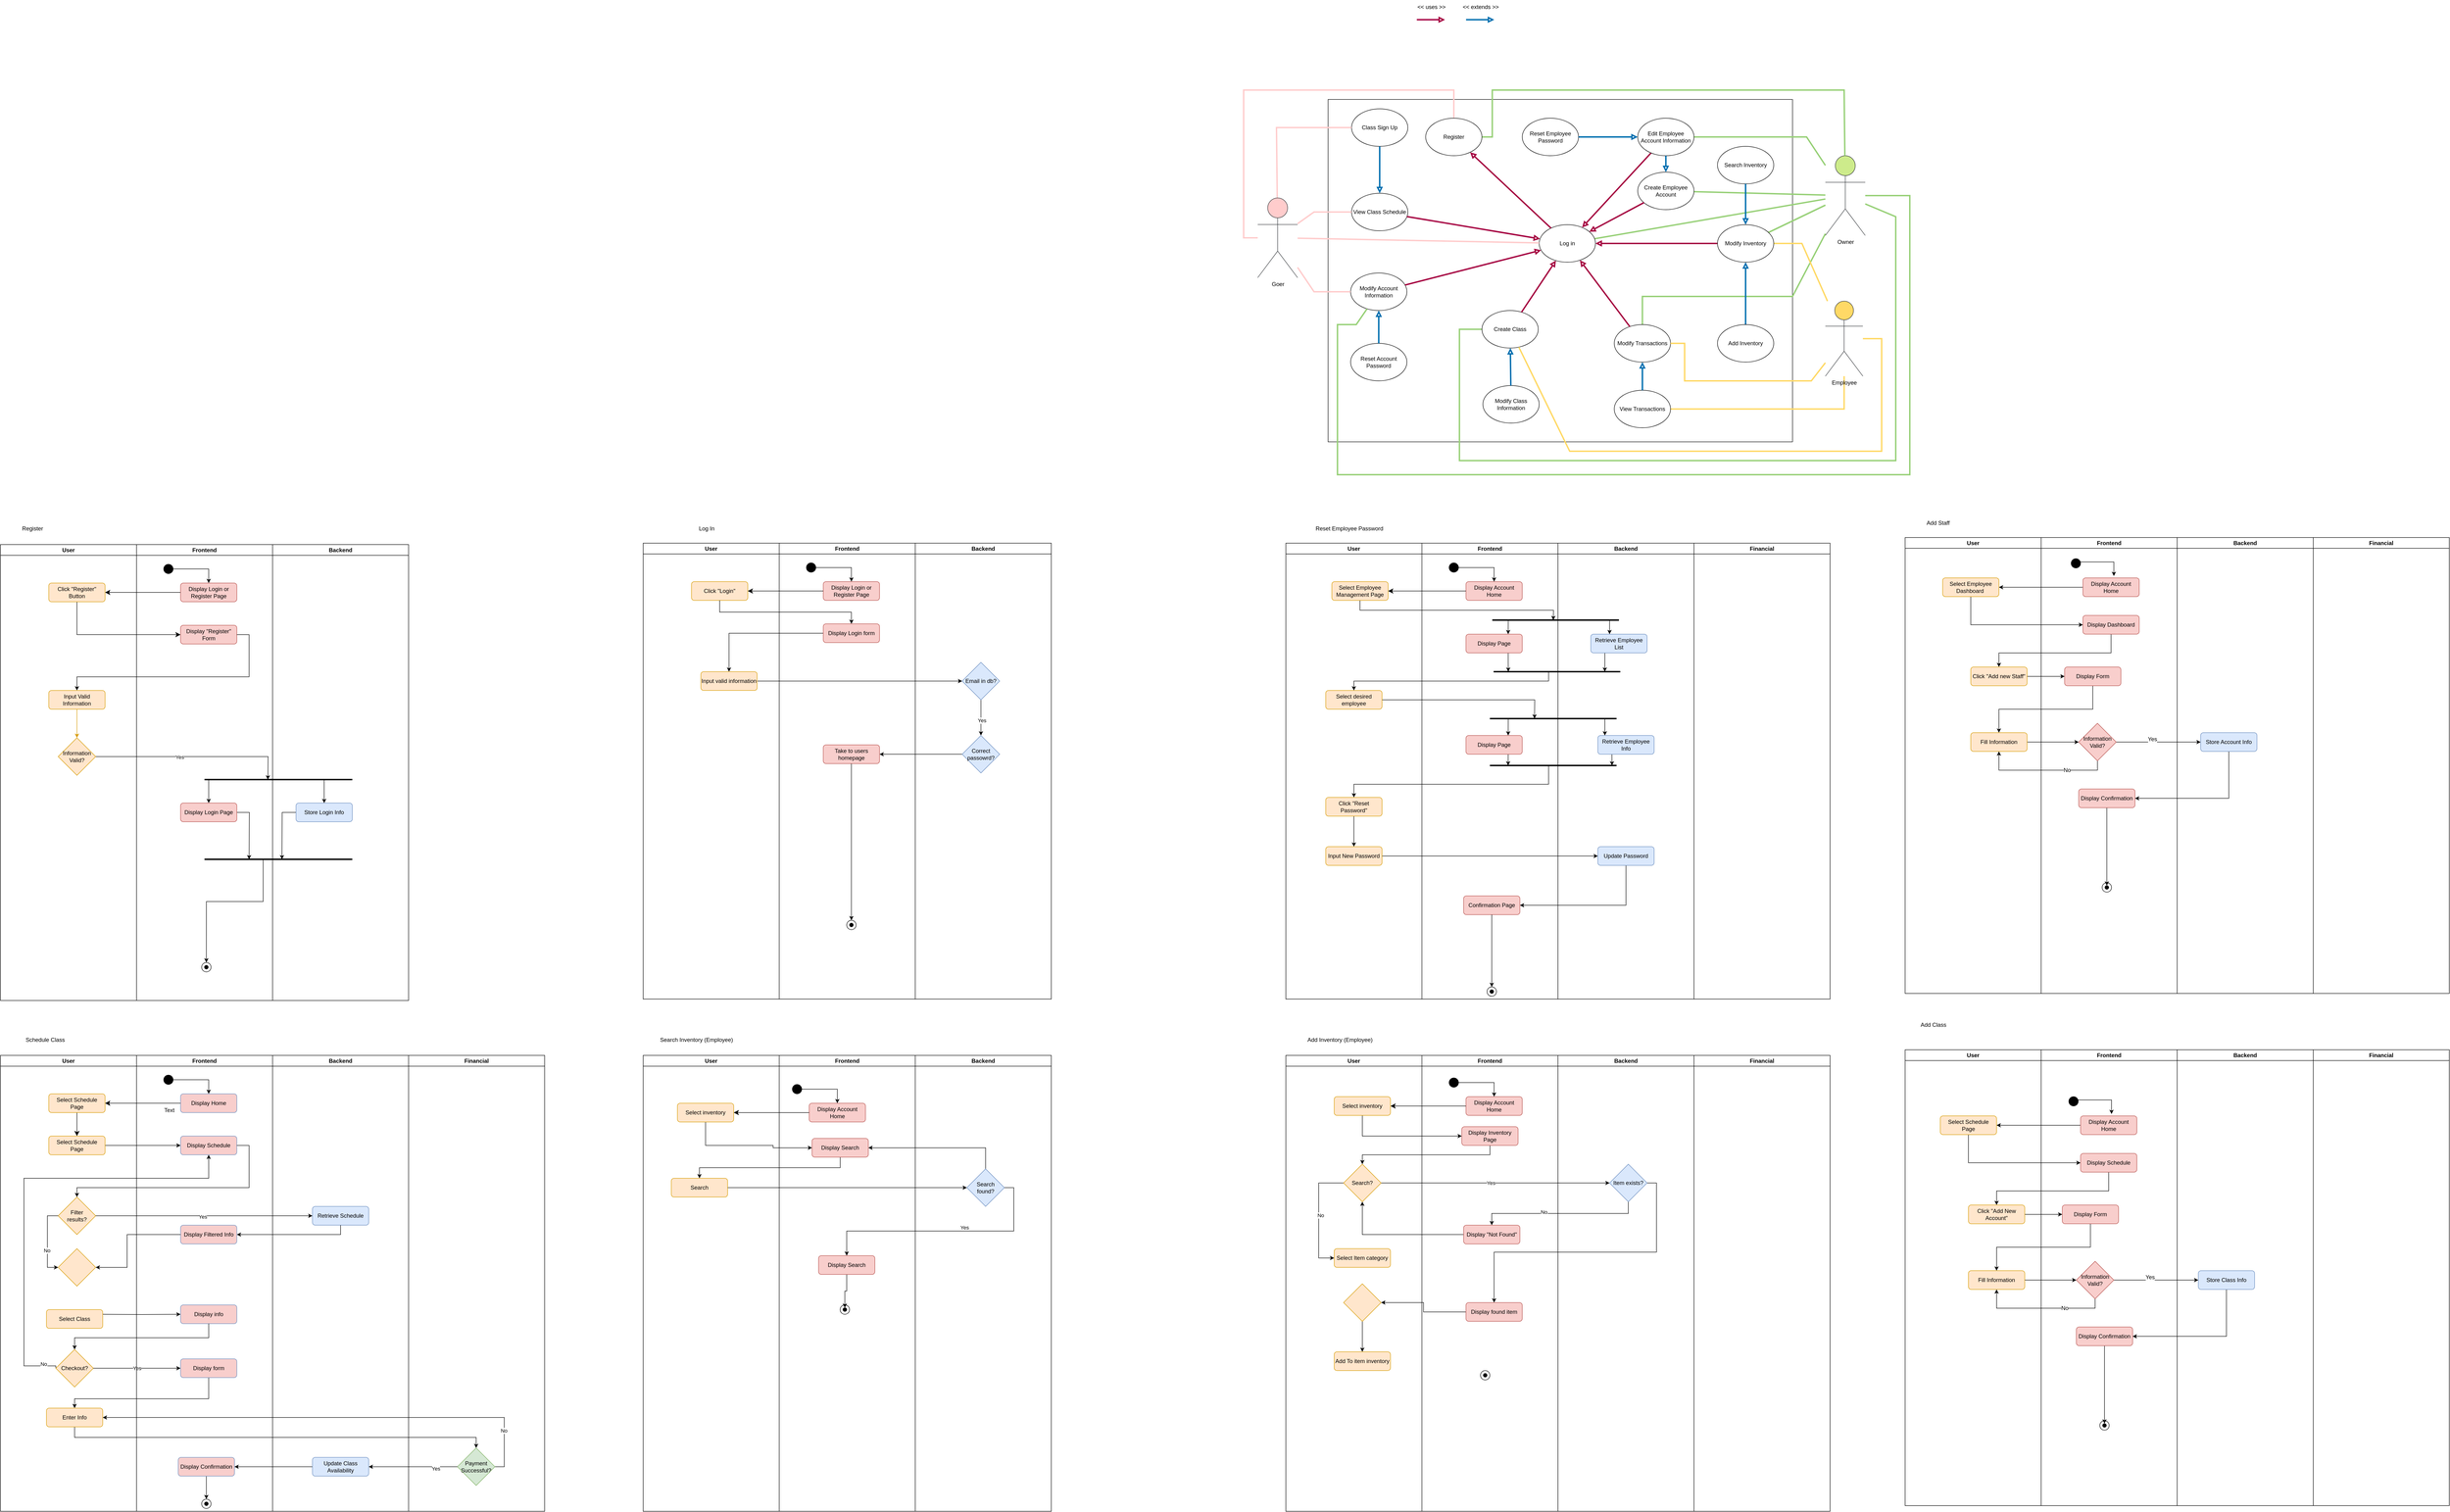 <mxfile version="24.7.17">
  <diagram id="C5RBs43oDa-KdzZeNtuy" name="Page-1">
    <mxGraphModel dx="2607" dy="3049" grid="1" gridSize="10" guides="1" tooltips="1" connect="1" arrows="1" fold="1" page="1" pageScale="1" pageWidth="827" pageHeight="1169" math="0" shadow="0">
      <root>
        <mxCell id="WIyWlLk6GJQsqaUBKTNV-0" />
        <mxCell id="WIyWlLk6GJQsqaUBKTNV-1" parent="WIyWlLk6GJQsqaUBKTNV-0" />
        <mxCell id="WIyWlLk6GJQsqaUBKTNV-2" value="" style="rounded=0;html=1;jettySize=auto;orthogonalLoop=1;fontSize=11;endArrow=classic;endFill=1;endSize=8;strokeWidth=1;shadow=0;labelBackgroundColor=none;edgeStyle=orthogonalEdgeStyle;entryX=0.5;entryY=0;entryDx=0;entryDy=0;" parent="WIyWlLk6GJQsqaUBKTNV-1" source="WIyWlLk6GJQsqaUBKTNV-3" target="REm7MUD5ccELvckoGV4V-7" edge="1">
          <mxGeometry relative="1" as="geometry">
            <mxPoint x="303" y="160" as="targetPoint" />
            <Array as="points" />
          </mxGeometry>
        </mxCell>
        <mxCell id="WIyWlLk6GJQsqaUBKTNV-3" value="Select Schedule Page" style="rounded=1;whiteSpace=wrap;html=1;fontSize=12;glass=0;strokeWidth=1;shadow=0;fillColor=#ffe6cc;strokeColor=#d79b00;" parent="WIyWlLk6GJQsqaUBKTNV-1" vertex="1">
          <mxGeometry x="93" y="100" width="120" height="40" as="geometry" />
        </mxCell>
        <mxCell id="REm7MUD5ccELvckoGV4V-2" value="Display Home" style="rounded=1;whiteSpace=wrap;html=1;fontSize=12;glass=0;strokeWidth=1;shadow=0;fillColor=#f8cecc;strokeColor=#6c8ebf;" parent="WIyWlLk6GJQsqaUBKTNV-1" vertex="1">
          <mxGeometry x="373.89" y="100" width="120" height="40" as="geometry" />
        </mxCell>
        <mxCell id="REm7MUD5ccELvckoGV4V-5" value="" style="rounded=0;html=1;jettySize=auto;orthogonalLoop=1;fontSize=11;endArrow=classic;endFill=1;endSize=8;strokeWidth=1;shadow=0;labelBackgroundColor=none;edgeStyle=orthogonalEdgeStyle;entryX=1;entryY=0.5;entryDx=0;entryDy=0;" parent="WIyWlLk6GJQsqaUBKTNV-1" source="REm7MUD5ccELvckoGV4V-2" target="WIyWlLk6GJQsqaUBKTNV-3" edge="1">
          <mxGeometry relative="1" as="geometry">
            <mxPoint x="283" y="160" as="sourcePoint" />
            <mxPoint x="283" y="210" as="targetPoint" />
          </mxGeometry>
        </mxCell>
        <mxCell id="REm7MUD5ccELvckoGV4V-15" value="" style="edgeStyle=orthogonalEdgeStyle;rounded=0;orthogonalLoop=1;jettySize=auto;html=1;" parent="WIyWlLk6GJQsqaUBKTNV-1" source="REm7MUD5ccELvckoGV4V-7" target="REm7MUD5ccELvckoGV4V-14" edge="1">
          <mxGeometry relative="1" as="geometry" />
        </mxCell>
        <mxCell id="REm7MUD5ccELvckoGV4V-7" value="Select Schedule Page" style="rounded=1;whiteSpace=wrap;html=1;fontSize=12;glass=0;strokeWidth=1;shadow=0;fillColor=#ffe6cc;strokeColor=#d79b00;" parent="WIyWlLk6GJQsqaUBKTNV-1" vertex="1">
          <mxGeometry x="93" y="190" width="120" height="40" as="geometry" />
        </mxCell>
        <mxCell id="REm7MUD5ccELvckoGV4V-14" value="Display Schedule" style="rounded=1;whiteSpace=wrap;html=1;fontSize=12;glass=0;strokeWidth=1;shadow=0;fillColor=#f8cecc;strokeColor=#6c8ebf;" parent="WIyWlLk6GJQsqaUBKTNV-1" vertex="1">
          <mxGeometry x="373.89" y="190" width="120" height="40" as="geometry" />
        </mxCell>
        <mxCell id="REm7MUD5ccELvckoGV4V-20" value="Filter&lt;div&gt;results?&lt;/div&gt;" style="rhombus;whiteSpace=wrap;html=1;fillColor=#ffe6cc;strokeColor=#d79b00;" parent="WIyWlLk6GJQsqaUBKTNV-1" vertex="1">
          <mxGeometry x="113" y="320" width="80" height="80" as="geometry" />
        </mxCell>
        <mxCell id="REm7MUD5ccELvckoGV4V-21" value="" style="endArrow=classic;html=1;rounded=0;entryX=0.5;entryY=0;entryDx=0;entryDy=0;exitX=1;exitY=0.5;exitDx=0;exitDy=0;" parent="WIyWlLk6GJQsqaUBKTNV-1" source="REm7MUD5ccELvckoGV4V-14" target="REm7MUD5ccELvckoGV4V-20" edge="1">
          <mxGeometry width="50" height="50" relative="1" as="geometry">
            <mxPoint x="373" y="390" as="sourcePoint" />
            <mxPoint x="423" y="340" as="targetPoint" />
            <Array as="points">
              <mxPoint x="520" y="210" />
              <mxPoint x="520" y="300" />
              <mxPoint x="153" y="300" />
            </Array>
          </mxGeometry>
        </mxCell>
        <mxCell id="REm7MUD5ccELvckoGV4V-23" value="Retrieve Schedule" style="rounded=1;whiteSpace=wrap;html=1;fontSize=12;glass=0;strokeWidth=1;shadow=0;strokeColor=#6c8ebf;fillColor=#dae8fc;" parent="WIyWlLk6GJQsqaUBKTNV-1" vertex="1">
          <mxGeometry x="655" y="340" width="120" height="40" as="geometry" />
        </mxCell>
        <mxCell id="REm7MUD5ccELvckoGV4V-24" value="" style="endArrow=classic;html=1;rounded=0;exitX=1;exitY=0.5;exitDx=0;exitDy=0;entryX=0;entryY=0.5;entryDx=0;entryDy=0;" parent="WIyWlLk6GJQsqaUBKTNV-1" source="REm7MUD5ccELvckoGV4V-20" target="REm7MUD5ccELvckoGV4V-23" edge="1">
          <mxGeometry width="50" height="50" relative="1" as="geometry">
            <mxPoint x="373" y="430" as="sourcePoint" />
            <mxPoint x="423" y="380" as="targetPoint" />
          </mxGeometry>
        </mxCell>
        <mxCell id="REm7MUD5ccELvckoGV4V-25" value="Yes" style="edgeLabel;html=1;align=center;verticalAlign=middle;resizable=0;points=[];" parent="REm7MUD5ccELvckoGV4V-24" vertex="1" connectable="0">
          <mxGeometry x="-0.016" y="-2" relative="1" as="geometry">
            <mxPoint as="offset" />
          </mxGeometry>
        </mxCell>
        <mxCell id="REm7MUD5ccELvckoGV4V-26" value="" style="endArrow=classic;html=1;rounded=0;exitX=0;exitY=0.5;exitDx=0;exitDy=0;entryX=0;entryY=0.5;entryDx=0;entryDy=0;" parent="WIyWlLk6GJQsqaUBKTNV-1" source="REm7MUD5ccELvckoGV4V-20" target="q3t9JjenAXakyNwxPtP8-4" edge="1">
          <mxGeometry width="50" height="50" relative="1" as="geometry">
            <mxPoint x="373" y="430" as="sourcePoint" />
            <mxPoint x="93" y="430" as="targetPoint" />
            <Array as="points">
              <mxPoint x="90" y="360" />
              <mxPoint x="90" y="470" />
            </Array>
          </mxGeometry>
        </mxCell>
        <mxCell id="REm7MUD5ccELvckoGV4V-27" value="No" style="edgeLabel;html=1;align=center;verticalAlign=middle;resizable=0;points=[];" parent="REm7MUD5ccELvckoGV4V-26" vertex="1" connectable="0">
          <mxGeometry x="0.245" y="-1" relative="1" as="geometry">
            <mxPoint as="offset" />
          </mxGeometry>
        </mxCell>
        <mxCell id="REm7MUD5ccELvckoGV4V-33" value="" style="endArrow=classic;html=1;rounded=0;exitX=0.5;exitY=1;exitDx=0;exitDy=0;" parent="WIyWlLk6GJQsqaUBKTNV-1" source="REm7MUD5ccELvckoGV4V-23" edge="1">
          <mxGeometry width="50" height="50" relative="1" as="geometry">
            <mxPoint x="453.89" y="420" as="sourcePoint" />
            <mxPoint x="493.89" y="400" as="targetPoint" />
            <Array as="points">
              <mxPoint x="715" y="400" />
              <mxPoint x="633.89" y="400" />
            </Array>
          </mxGeometry>
        </mxCell>
        <mxCell id="REm7MUD5ccELvckoGV4V-34" value="Display Filtered Info" style="rounded=1;whiteSpace=wrap;html=1;fontSize=12;glass=0;strokeWidth=1;shadow=0;fillColor=#f8cecc;strokeColor=#6c8ebf;" parent="WIyWlLk6GJQsqaUBKTNV-1" vertex="1">
          <mxGeometry x="373.89" y="380" width="120" height="40" as="geometry" />
        </mxCell>
        <mxCell id="REm7MUD5ccELvckoGV4V-36" value="" style="endArrow=classic;html=1;rounded=0;exitX=0;exitY=0.5;exitDx=0;exitDy=0;entryX=1;entryY=0.5;entryDx=0;entryDy=0;" parent="WIyWlLk6GJQsqaUBKTNV-1" source="REm7MUD5ccELvckoGV4V-34" target="q3t9JjenAXakyNwxPtP8-4" edge="1">
          <mxGeometry width="50" height="50" relative="1" as="geometry">
            <mxPoint x="373" y="430" as="sourcePoint" />
            <mxPoint x="213" y="430" as="targetPoint" />
            <Array as="points">
              <mxPoint x="260" y="400" />
              <mxPoint x="260" y="470" />
            </Array>
          </mxGeometry>
        </mxCell>
        <mxCell id="REm7MUD5ccELvckoGV4V-40" value="" style="edgeStyle=orthogonalEdgeStyle;rounded=0;orthogonalLoop=1;jettySize=auto;html=1;" parent="WIyWlLk6GJQsqaUBKTNV-1" target="REm7MUD5ccELvckoGV4V-39" edge="1">
          <mxGeometry relative="1" as="geometry">
            <mxPoint x="208" y="570" as="sourcePoint" />
          </mxGeometry>
        </mxCell>
        <mxCell id="REm7MUD5ccELvckoGV4V-37" value="Select Class" style="rounded=1;whiteSpace=wrap;html=1;fontSize=12;glass=0;strokeWidth=1;shadow=0;fillColor=#ffe6cc;strokeColor=#d79b00;" parent="WIyWlLk6GJQsqaUBKTNV-1" vertex="1">
          <mxGeometry x="88" y="560" width="120" height="40" as="geometry" />
        </mxCell>
        <mxCell id="REm7MUD5ccELvckoGV4V-39" value="Display info" style="rounded=1;whiteSpace=wrap;html=1;fontSize=12;glass=0;strokeWidth=1;shadow=0;fillColor=#f8cecc;strokeColor=#6c8ebf;" parent="WIyWlLk6GJQsqaUBKTNV-1" vertex="1">
          <mxGeometry x="373.89" y="550" width="120" height="40" as="geometry" />
        </mxCell>
        <mxCell id="REm7MUD5ccELvckoGV4V-47" style="edgeStyle=orthogonalEdgeStyle;rounded=0;orthogonalLoop=1;jettySize=auto;html=1;exitX=0;exitY=0.5;exitDx=0;exitDy=0;entryX=0.5;entryY=1;entryDx=0;entryDy=0;" parent="WIyWlLk6GJQsqaUBKTNV-1" source="REm7MUD5ccELvckoGV4V-41" target="REm7MUD5ccELvckoGV4V-14" edge="1">
          <mxGeometry relative="1" as="geometry">
            <mxPoint x="318" y="260" as="targetPoint" />
            <Array as="points">
              <mxPoint x="108" y="680" />
              <mxPoint x="40" y="680" />
              <mxPoint x="40" y="280" />
              <mxPoint x="434" y="280" />
            </Array>
          </mxGeometry>
        </mxCell>
        <mxCell id="REm7MUD5ccELvckoGV4V-49" value="No" style="edgeLabel;html=1;align=center;verticalAlign=middle;resizable=0;points=[];" parent="REm7MUD5ccELvckoGV4V-47" vertex="1" connectable="0">
          <mxGeometry x="-0.931" y="-4" relative="1" as="geometry">
            <mxPoint as="offset" />
          </mxGeometry>
        </mxCell>
        <mxCell id="REm7MUD5ccELvckoGV4V-41" value="Checkout?" style="rhombus;whiteSpace=wrap;html=1;fillColor=#ffe6cc;strokeColor=#d79b00;" parent="WIyWlLk6GJQsqaUBKTNV-1" vertex="1">
          <mxGeometry x="108" y="645" width="80" height="80" as="geometry" />
        </mxCell>
        <mxCell id="REm7MUD5ccELvckoGV4V-42" value="" style="endArrow=classic;html=1;rounded=0;exitX=0.5;exitY=1;exitDx=0;exitDy=0;entryX=0.5;entryY=0;entryDx=0;entryDy=0;" parent="WIyWlLk6GJQsqaUBKTNV-1" source="REm7MUD5ccELvckoGV4V-39" target="REm7MUD5ccELvckoGV4V-41" edge="1">
          <mxGeometry width="50" height="50" relative="1" as="geometry">
            <mxPoint x="368" y="500" as="sourcePoint" />
            <mxPoint x="348" y="650" as="targetPoint" />
            <Array as="points">
              <mxPoint x="434" y="620" />
              <mxPoint x="348" y="620" />
              <mxPoint x="148" y="620" />
            </Array>
          </mxGeometry>
        </mxCell>
        <mxCell id="REm7MUD5ccELvckoGV4V-43" value="Yes" style="endArrow=classic;html=1;rounded=0;exitX=1;exitY=0.5;exitDx=0;exitDy=0;" parent="WIyWlLk6GJQsqaUBKTNV-1" source="REm7MUD5ccELvckoGV4V-41" target="REm7MUD5ccELvckoGV4V-44" edge="1">
          <mxGeometry width="50" height="50" relative="1" as="geometry">
            <mxPoint x="368" y="630" as="sourcePoint" />
            <mxPoint x="288" y="685" as="targetPoint" />
          </mxGeometry>
        </mxCell>
        <mxCell id="REm7MUD5ccELvckoGV4V-50" style="edgeStyle=orthogonalEdgeStyle;rounded=0;orthogonalLoop=1;jettySize=auto;html=1;exitX=0.5;exitY=1;exitDx=0;exitDy=0;entryX=0.5;entryY=0;entryDx=0;entryDy=0;" parent="WIyWlLk6GJQsqaUBKTNV-1" source="REm7MUD5ccELvckoGV4V-44" target="REm7MUD5ccELvckoGV4V-51" edge="1">
          <mxGeometry relative="1" as="geometry">
            <mxPoint x="148" y="780" as="targetPoint" />
            <Array as="points">
              <mxPoint x="434" y="750" />
              <mxPoint x="148" y="750" />
            </Array>
          </mxGeometry>
        </mxCell>
        <mxCell id="REm7MUD5ccELvckoGV4V-44" value="Display form" style="rounded=1;whiteSpace=wrap;html=1;fontSize=12;glass=0;strokeWidth=1;shadow=0;fillColor=#f8cecc;strokeColor=#6c8ebf;" parent="WIyWlLk6GJQsqaUBKTNV-1" vertex="1">
          <mxGeometry x="373.89" y="665" width="120" height="40" as="geometry" />
        </mxCell>
        <mxCell id="REm7MUD5ccELvckoGV4V-52" style="edgeStyle=orthogonalEdgeStyle;rounded=0;orthogonalLoop=1;jettySize=auto;html=1;exitX=0.5;exitY=1;exitDx=0;exitDy=0;" parent="WIyWlLk6GJQsqaUBKTNV-1" source="REm7MUD5ccELvckoGV4V-51" target="REm7MUD5ccELvckoGV4V-85" edge="1">
          <mxGeometry relative="1" as="geometry">
            <mxPoint x="720" y="870" as="targetPoint" />
            <mxPoint x="148" y="820" as="sourcePoint" />
          </mxGeometry>
        </mxCell>
        <mxCell id="REm7MUD5ccELvckoGV4V-51" value="Enter Info" style="rounded=1;whiteSpace=wrap;html=1;fillColor=#ffe6cc;strokeColor=#d79b00;" parent="WIyWlLk6GJQsqaUBKTNV-1" vertex="1">
          <mxGeometry x="88" y="770" width="120" height="40" as="geometry" />
        </mxCell>
        <mxCell id="REm7MUD5ccELvckoGV4V-86" style="edgeStyle=orthogonalEdgeStyle;rounded=0;orthogonalLoop=1;jettySize=auto;html=1;exitX=1;exitY=0.5;exitDx=0;exitDy=0;entryX=1;entryY=0.5;entryDx=0;entryDy=0;" parent="WIyWlLk6GJQsqaUBKTNV-1" source="REm7MUD5ccELvckoGV4V-85" target="REm7MUD5ccELvckoGV4V-51" edge="1">
          <mxGeometry relative="1" as="geometry">
            <mxPoint x="208" y="800" as="targetPoint" />
            <Array as="points">
              <mxPoint x="1064" y="895" />
              <mxPoint x="1064" y="790" />
            </Array>
          </mxGeometry>
        </mxCell>
        <mxCell id="REm7MUD5ccELvckoGV4V-87" value="No" style="edgeLabel;html=1;align=center;verticalAlign=middle;resizable=0;points=[];" parent="REm7MUD5ccELvckoGV4V-86" vertex="1" connectable="0">
          <mxGeometry x="-0.803" y="1" relative="1" as="geometry">
            <mxPoint y="-1" as="offset" />
          </mxGeometry>
        </mxCell>
        <mxCell id="REm7MUD5ccELvckoGV4V-85" value="Payment&lt;div&gt;Successful?&lt;/div&gt;" style="rhombus;whiteSpace=wrap;html=1;fillColor=#d5e8d4;strokeColor=#82b366;" parent="WIyWlLk6GJQsqaUBKTNV-1" vertex="1">
          <mxGeometry x="964.0" y="855" width="80" height="80" as="geometry" />
        </mxCell>
        <mxCell id="REm7MUD5ccELvckoGV4V-91" value="" style="edgeStyle=orthogonalEdgeStyle;rounded=0;orthogonalLoop=1;jettySize=auto;html=1;exitX=0;exitY=0.5;exitDx=0;exitDy=0;" parent="WIyWlLk6GJQsqaUBKTNV-1" source="REm7MUD5ccELvckoGV4V-85" target="REm7MUD5ccELvckoGV4V-89" edge="1">
          <mxGeometry relative="1" as="geometry">
            <mxPoint x="722.0" y="890.462" as="targetPoint" />
            <mxPoint x="842" y="890" as="sourcePoint" />
          </mxGeometry>
        </mxCell>
        <mxCell id="REm7MUD5ccELvckoGV4V-98" value="Yes" style="edgeLabel;html=1;align=center;verticalAlign=middle;resizable=0;points=[];" parent="REm7MUD5ccELvckoGV4V-91" vertex="1" connectable="0">
          <mxGeometry x="-0.503" y="4" relative="1" as="geometry">
            <mxPoint x="1" as="offset" />
          </mxGeometry>
        </mxCell>
        <mxCell id="REm7MUD5ccELvckoGV4V-92" style="edgeStyle=orthogonalEdgeStyle;rounded=0;orthogonalLoop=1;jettySize=auto;html=1;exitX=0;exitY=0.5;exitDx=0;exitDy=0;" parent="WIyWlLk6GJQsqaUBKTNV-1" source="REm7MUD5ccELvckoGV4V-89" target="REm7MUD5ccELvckoGV4V-93" edge="1">
          <mxGeometry relative="1" as="geometry">
            <mxPoint x="480.89" y="890.462" as="targetPoint" />
          </mxGeometry>
        </mxCell>
        <mxCell id="REm7MUD5ccELvckoGV4V-89" value="Update Class Availability" style="rounded=1;whiteSpace=wrap;html=1;fontSize=12;glass=0;strokeWidth=1;shadow=0;strokeColor=#6c8ebf;fillColor=#dae8fc;" parent="WIyWlLk6GJQsqaUBKTNV-1" vertex="1">
          <mxGeometry x="655" y="875" width="120" height="40" as="geometry" />
        </mxCell>
        <mxCell id="REm7MUD5ccELvckoGV4V-103" style="edgeStyle=orthogonalEdgeStyle;rounded=0;orthogonalLoop=1;jettySize=auto;html=1;exitX=0.5;exitY=1;exitDx=0;exitDy=0;entryX=0.5;entryY=0;entryDx=0;entryDy=0;" parent="WIyWlLk6GJQsqaUBKTNV-1" source="REm7MUD5ccELvckoGV4V-93" edge="1">
          <mxGeometry relative="1" as="geometry">
            <mxPoint x="428.89" y="964" as="targetPoint" />
          </mxGeometry>
        </mxCell>
        <mxCell id="REm7MUD5ccELvckoGV4V-93" value="Display Confirmation" style="rounded=1;whiteSpace=wrap;html=1;fillColor=#f8cecc;strokeColor=#6c8ebf;" parent="WIyWlLk6GJQsqaUBKTNV-1" vertex="1">
          <mxGeometry x="368.89" y="875" width="120" height="40" as="geometry" />
        </mxCell>
        <mxCell id="REm7MUD5ccELvckoGV4V-95" value="Frontend" style="text;html=1;align=center;verticalAlign=middle;resizable=0;points=[];autosize=1;strokeColor=none;fillColor=none;" parent="WIyWlLk6GJQsqaUBKTNV-1" vertex="1">
          <mxGeometry x="313" y="18" width="70" height="30" as="geometry" />
        </mxCell>
        <mxCell id="REm7MUD5ccELvckoGV4V-96" value="Backend" style="text;html=1;align=center;verticalAlign=middle;resizable=0;points=[];autosize=1;strokeColor=none;fillColor=none;" parent="WIyWlLk6GJQsqaUBKTNV-1" vertex="1">
          <mxGeometry x="510" y="18" width="70" height="30" as="geometry" />
        </mxCell>
        <mxCell id="REm7MUD5ccELvckoGV4V-97" value="Payment" style="text;html=1;align=center;verticalAlign=middle;resizable=0;points=[];autosize=1;strokeColor=none;fillColor=none;" parent="WIyWlLk6GJQsqaUBKTNV-1" vertex="1">
          <mxGeometry x="705" y="18" width="70" height="30" as="geometry" />
        </mxCell>
        <mxCell id="REm7MUD5ccELvckoGV4V-101" style="edgeStyle=orthogonalEdgeStyle;rounded=0;orthogonalLoop=1;jettySize=auto;html=1;exitX=0.5;exitY=1;exitDx=0;exitDy=0;entryX=0.5;entryY=0;entryDx=0;entryDy=0;" parent="WIyWlLk6GJQsqaUBKTNV-1" source="REm7MUD5ccELvckoGV4V-100" target="REm7MUD5ccELvckoGV4V-2" edge="1">
          <mxGeometry relative="1" as="geometry">
            <Array as="points">
              <mxPoint x="348" y="70" />
              <mxPoint x="434" y="70" />
            </Array>
          </mxGeometry>
        </mxCell>
        <mxCell id="REm7MUD5ccELvckoGV4V-100" value="" style="ellipse;whiteSpace=wrap;html=1;aspect=fixed;fillColor=#000000;" parent="WIyWlLk6GJQsqaUBKTNV-1" vertex="1">
          <mxGeometry x="338" y="60" width="20" height="20" as="geometry" />
        </mxCell>
        <mxCell id="REm7MUD5ccELvckoGV4V-102" value="" style="ellipse;whiteSpace=wrap;html=1;aspect=fixed;fillColor=none;" parent="WIyWlLk6GJQsqaUBKTNV-1" vertex="1">
          <mxGeometry x="418.89" y="964" width="20" height="20" as="geometry" />
        </mxCell>
        <mxCell id="REm7MUD5ccELvckoGV4V-104" value="" style="ellipse;whiteSpace=wrap;html=1;aspect=fixed;fillColor=#000000;" parent="WIyWlLk6GJQsqaUBKTNV-1" vertex="1">
          <mxGeometry x="424.89" y="970" width="8" height="8" as="geometry" />
        </mxCell>
        <mxCell id="q3t9JjenAXakyNwxPtP8-0" value="User" style="swimlane;whiteSpace=wrap;html=1;movable=0;resizable=0;rotatable=0;deletable=0;editable=0;locked=1;connectable=0;" parent="WIyWlLk6GJQsqaUBKTNV-1" vertex="1">
          <mxGeometry x="-10" y="18" width="290" height="972" as="geometry" />
        </mxCell>
        <mxCell id="q3t9JjenAXakyNwxPtP8-1" value="Frontend" style="swimlane;whiteSpace=wrap;html=1;movable=0;resizable=0;rotatable=0;deletable=0;editable=0;locked=1;connectable=0;" parent="WIyWlLk6GJQsqaUBKTNV-1" vertex="1">
          <mxGeometry x="280" y="18" width="290" height="972" as="geometry" />
        </mxCell>
        <mxCell id="q3t9JjenAXakyNwxPtP8-2" value="Backend" style="swimlane;whiteSpace=wrap;html=1;movable=0;resizable=0;rotatable=0;deletable=0;editable=0;locked=1;connectable=0;" parent="WIyWlLk6GJQsqaUBKTNV-1" vertex="1">
          <mxGeometry x="570" y="18" width="290" height="972" as="geometry" />
        </mxCell>
        <mxCell id="q3t9JjenAXakyNwxPtP8-3" value="Financial" style="swimlane;whiteSpace=wrap;html=1;movable=0;resizable=0;rotatable=0;deletable=0;editable=0;locked=1;connectable=0;" parent="WIyWlLk6GJQsqaUBKTNV-1" vertex="1">
          <mxGeometry x="860" y="18" width="290" height="972" as="geometry" />
        </mxCell>
        <mxCell id="q3t9JjenAXakyNwxPtP8-4" value="" style="rhombus;whiteSpace=wrap;html=1;fillColor=#ffe6cc;strokeColor=#d79b00;" parent="WIyWlLk6GJQsqaUBKTNV-1" vertex="1">
          <mxGeometry x="113" y="430" width="80" height="80" as="geometry" />
        </mxCell>
        <mxCell id="q3t9JjenAXakyNwxPtP8-377" style="edgeStyle=orthogonalEdgeStyle;rounded=0;orthogonalLoop=1;jettySize=auto;html=1;exitX=0;exitY=0.5;exitDx=0;exitDy=0;entryX=0.5;entryY=1;entryDx=0;entryDy=0;" parent="WIyWlLk6GJQsqaUBKTNV-1" edge="1">
          <mxGeometry relative="1" as="geometry">
            <mxPoint x="1803.89" y="230" as="targetPoint" />
            <Array as="points">
              <mxPoint x="1478" y="680" />
              <mxPoint x="1410" y="680" />
              <mxPoint x="1410" y="280" />
              <mxPoint x="1804" y="280" />
            </Array>
          </mxGeometry>
        </mxCell>
        <mxCell id="q3t9JjenAXakyNwxPtP8-378" value="No" style="edgeLabel;html=1;align=center;verticalAlign=middle;resizable=0;points=[];" parent="q3t9JjenAXakyNwxPtP8-377" vertex="1" connectable="0">
          <mxGeometry x="-0.931" y="-4" relative="1" as="geometry">
            <mxPoint as="offset" />
          </mxGeometry>
        </mxCell>
        <mxCell id="q3t9JjenAXakyNwxPtP8-395" value="Frontend" style="text;html=1;align=center;verticalAlign=middle;resizable=0;points=[];autosize=1;strokeColor=none;fillColor=none;" parent="WIyWlLk6GJQsqaUBKTNV-1" vertex="1">
          <mxGeometry x="1683" y="18" width="70" height="30" as="geometry" />
        </mxCell>
        <mxCell id="q3t9JjenAXakyNwxPtP8-396" value="Backend" style="text;html=1;align=center;verticalAlign=middle;resizable=0;points=[];autosize=1;strokeColor=none;fillColor=none;" parent="WIyWlLk6GJQsqaUBKTNV-1" vertex="1">
          <mxGeometry x="1880" y="18" width="70" height="30" as="geometry" />
        </mxCell>
        <mxCell id="q3t9JjenAXakyNwxPtP8-397" value="Payment" style="text;html=1;align=center;verticalAlign=middle;resizable=0;points=[];autosize=1;strokeColor=none;fillColor=none;" parent="WIyWlLk6GJQsqaUBKTNV-1" vertex="1">
          <mxGeometry x="2075" y="18" width="70" height="30" as="geometry" />
        </mxCell>
        <mxCell id="q3t9JjenAXakyNwxPtP8-400" value="" style="ellipse;whiteSpace=wrap;html=1;aspect=fixed;fillColor=none;" parent="WIyWlLk6GJQsqaUBKTNV-1" vertex="1">
          <mxGeometry x="1779.89" y="550" width="20" height="20" as="geometry" />
        </mxCell>
        <mxCell id="q3t9JjenAXakyNwxPtP8-401" value="" style="ellipse;whiteSpace=wrap;html=1;aspect=fixed;fillColor=#000000;" parent="WIyWlLk6GJQsqaUBKTNV-1" vertex="1">
          <mxGeometry x="1785.89" y="556" width="8" height="8" as="geometry" />
        </mxCell>
        <mxCell id="q3t9JjenAXakyNwxPtP8-402" value="User" style="swimlane;whiteSpace=wrap;html=1;movable=0;resizable=0;rotatable=0;deletable=0;editable=0;locked=1;connectable=0;" parent="WIyWlLk6GJQsqaUBKTNV-1" vertex="1">
          <mxGeometry x="1360" y="18" width="290" height="972" as="geometry" />
        </mxCell>
        <mxCell id="q3t9JjenAXakyNwxPtP8-403" value="Frontend" style="swimlane;whiteSpace=wrap;html=1;movable=0;resizable=0;rotatable=0;deletable=0;editable=0;locked=1;connectable=0;" parent="WIyWlLk6GJQsqaUBKTNV-1" vertex="1">
          <mxGeometry x="1650" y="18" width="290" height="972" as="geometry" />
        </mxCell>
        <mxCell id="q3t9JjenAXakyNwxPtP8-404" value="Backend" style="swimlane;whiteSpace=wrap;html=1;movable=0;resizable=0;rotatable=0;deletable=0;editable=0;locked=1;connectable=0;" parent="WIyWlLk6GJQsqaUBKTNV-1" vertex="1">
          <mxGeometry x="1940" y="18" width="290" height="972" as="geometry" />
        </mxCell>
        <mxCell id="q3t9JjenAXakyNwxPtP8-407" value="" style="rounded=0;html=1;jettySize=auto;orthogonalLoop=1;fontSize=11;endArrow=classic;endFill=1;endSize=8;strokeWidth=1;shadow=0;labelBackgroundColor=none;edgeStyle=orthogonalEdgeStyle;entryX=0;entryY=0.5;entryDx=0;entryDy=0;" parent="WIyWlLk6GJQsqaUBKTNV-1" source="q3t9JjenAXakyNwxPtP8-408" target="q3t9JjenAXakyNwxPtP8-413" edge="1">
          <mxGeometry relative="1" as="geometry">
            <mxPoint x="153" y="-899" as="targetPoint" />
            <Array as="points">
              <mxPoint x="153" y="-879" />
            </Array>
          </mxGeometry>
        </mxCell>
        <mxCell id="q3t9JjenAXakyNwxPtP8-408" value="Click &quot;Register&quot; Button" style="rounded=1;whiteSpace=wrap;html=1;fontSize=12;glass=0;strokeWidth=1;shadow=0;fillColor=#ffe6cc;strokeColor=#d79b00;" parent="WIyWlLk6GJQsqaUBKTNV-1" vertex="1">
          <mxGeometry x="93" y="-989" width="120" height="40" as="geometry" />
        </mxCell>
        <mxCell id="q3t9JjenAXakyNwxPtP8-409" value="Display Login or Register Page" style="rounded=1;whiteSpace=wrap;html=1;fontSize=12;glass=0;strokeWidth=1;shadow=0;fillColor=#f8cecc;strokeColor=#b85450;" parent="WIyWlLk6GJQsqaUBKTNV-1" vertex="1">
          <mxGeometry x="373.89" y="-989" width="120" height="40" as="geometry" />
        </mxCell>
        <mxCell id="q3t9JjenAXakyNwxPtP8-410" value="" style="rounded=0;html=1;jettySize=auto;orthogonalLoop=1;fontSize=11;endArrow=classic;endFill=1;endSize=8;strokeWidth=1;shadow=0;labelBackgroundColor=none;edgeStyle=orthogonalEdgeStyle;entryX=1;entryY=0.5;entryDx=0;entryDy=0;" parent="WIyWlLk6GJQsqaUBKTNV-1" source="q3t9JjenAXakyNwxPtP8-409" target="q3t9JjenAXakyNwxPtP8-408" edge="1">
          <mxGeometry relative="1" as="geometry">
            <mxPoint x="283" y="-929" as="sourcePoint" />
            <mxPoint x="283" y="-879" as="targetPoint" />
          </mxGeometry>
        </mxCell>
        <mxCell id="q3t9JjenAXakyNwxPtP8-413" value="Display &quot;Register&quot; Form" style="rounded=1;whiteSpace=wrap;html=1;fontSize=12;glass=0;strokeWidth=1;shadow=0;fillColor=#f8cecc;strokeColor=#b85450;" parent="WIyWlLk6GJQsqaUBKTNV-1" vertex="1">
          <mxGeometry x="373.89" y="-899" width="120" height="40" as="geometry" />
        </mxCell>
        <mxCell id="q3t9JjenAXakyNwxPtP8-415" value="" style="endArrow=classic;html=1;rounded=0;entryX=0.5;entryY=0;entryDx=0;entryDy=0;exitX=1;exitY=0.5;exitDx=0;exitDy=0;" parent="WIyWlLk6GJQsqaUBKTNV-1" source="q3t9JjenAXakyNwxPtP8-413" target="q3t9JjenAXakyNwxPtP8-425" edge="1">
          <mxGeometry width="50" height="50" relative="1" as="geometry">
            <mxPoint x="373" y="-699" as="sourcePoint" />
            <mxPoint x="153" y="-769" as="targetPoint" />
            <Array as="points">
              <mxPoint x="520" y="-879" />
              <mxPoint x="520" y="-789" />
              <mxPoint x="153" y="-789" />
            </Array>
          </mxGeometry>
        </mxCell>
        <mxCell id="q3t9JjenAXakyNwxPtP8-630" style="edgeStyle=orthogonalEdgeStyle;rounded=0;orthogonalLoop=1;jettySize=auto;html=1;exitX=0;exitY=0.5;exitDx=0;exitDy=0;" parent="WIyWlLk6GJQsqaUBKTNV-1" source="q3t9JjenAXakyNwxPtP8-416" edge="1">
          <mxGeometry relative="1" as="geometry">
            <mxPoint x="590" y="-400" as="targetPoint" />
          </mxGeometry>
        </mxCell>
        <mxCell id="q3t9JjenAXakyNwxPtP8-416" value="Store Login Info" style="rounded=1;whiteSpace=wrap;html=1;fontSize=12;glass=0;strokeWidth=1;shadow=0;fillColor=#dae8fc;strokeColor=#6c8ebf;" parent="WIyWlLk6GJQsqaUBKTNV-1" vertex="1">
          <mxGeometry x="620" y="-520" width="120" height="40" as="geometry" />
        </mxCell>
        <mxCell id="q3t9JjenAXakyNwxPtP8-424" value="" style="edgeStyle=orthogonalEdgeStyle;rounded=0;orthogonalLoop=1;jettySize=auto;html=1;" parent="WIyWlLk6GJQsqaUBKTNV-1" target="q3t9JjenAXakyNwxPtP8-426" edge="1">
          <mxGeometry relative="1" as="geometry">
            <mxPoint x="500" y="-570" as="sourcePoint" />
          </mxGeometry>
        </mxCell>
        <mxCell id="q3t9JjenAXakyNwxPtP8-619" value="" style="edgeStyle=orthogonalEdgeStyle;rounded=0;orthogonalLoop=1;jettySize=auto;html=1;fillColor=#ffe6cc;strokeColor=#d79b00;" parent="WIyWlLk6GJQsqaUBKTNV-1" source="q3t9JjenAXakyNwxPtP8-425" target="q3t9JjenAXakyNwxPtP8-456" edge="1">
          <mxGeometry relative="1" as="geometry" />
        </mxCell>
        <mxCell id="q3t9JjenAXakyNwxPtP8-425" value="Input Valid Information" style="rounded=1;whiteSpace=wrap;html=1;fontSize=12;glass=0;strokeWidth=1;shadow=0;fillColor=#ffe6cc;strokeColor=#d79b00;" parent="WIyWlLk6GJQsqaUBKTNV-1" vertex="1">
          <mxGeometry x="93" y="-760" width="120" height="40" as="geometry" />
        </mxCell>
        <mxCell id="q3t9JjenAXakyNwxPtP8-629" style="edgeStyle=orthogonalEdgeStyle;rounded=0;orthogonalLoop=1;jettySize=auto;html=1;exitX=1;exitY=0.5;exitDx=0;exitDy=0;" parent="WIyWlLk6GJQsqaUBKTNV-1" source="q3t9JjenAXakyNwxPtP8-426" edge="1">
          <mxGeometry relative="1" as="geometry">
            <mxPoint x="520" y="-400" as="targetPoint" />
          </mxGeometry>
        </mxCell>
        <mxCell id="q3t9JjenAXakyNwxPtP8-426" value="Display Login Page" style="rounded=1;whiteSpace=wrap;html=1;fontSize=12;glass=0;strokeWidth=1;shadow=0;fillColor=#f8cecc;strokeColor=#b85450;" parent="WIyWlLk6GJQsqaUBKTNV-1" vertex="1">
          <mxGeometry x="373.89" y="-520" width="120" height="40" as="geometry" />
        </mxCell>
        <mxCell id="q3t9JjenAXakyNwxPtP8-445" value="Frontend" style="text;html=1;align=center;verticalAlign=middle;resizable=0;points=[];autosize=1;strokeColor=none;fillColor=none;" parent="WIyWlLk6GJQsqaUBKTNV-1" vertex="1">
          <mxGeometry x="313" y="-1071" width="70" height="30" as="geometry" />
        </mxCell>
        <mxCell id="q3t9JjenAXakyNwxPtP8-446" value="Backend" style="text;html=1;align=center;verticalAlign=middle;resizable=0;points=[];autosize=1;strokeColor=none;fillColor=none;" parent="WIyWlLk6GJQsqaUBKTNV-1" vertex="1">
          <mxGeometry x="510" y="-1071" width="70" height="30" as="geometry" />
        </mxCell>
        <mxCell id="q3t9JjenAXakyNwxPtP8-447" value="Payment" style="text;html=1;align=center;verticalAlign=middle;resizable=0;points=[];autosize=1;strokeColor=none;fillColor=none;" parent="WIyWlLk6GJQsqaUBKTNV-1" vertex="1">
          <mxGeometry x="705" y="-1071" width="70" height="30" as="geometry" />
        </mxCell>
        <mxCell id="q3t9JjenAXakyNwxPtP8-448" style="edgeStyle=orthogonalEdgeStyle;rounded=0;orthogonalLoop=1;jettySize=auto;html=1;exitX=0.5;exitY=1;exitDx=0;exitDy=0;entryX=0.5;entryY=0;entryDx=0;entryDy=0;" parent="WIyWlLk6GJQsqaUBKTNV-1" source="q3t9JjenAXakyNwxPtP8-449" target="q3t9JjenAXakyNwxPtP8-409" edge="1">
          <mxGeometry relative="1" as="geometry">
            <Array as="points">
              <mxPoint x="348" y="-1019" />
              <mxPoint x="434" y="-1019" />
            </Array>
          </mxGeometry>
        </mxCell>
        <mxCell id="q3t9JjenAXakyNwxPtP8-449" value="" style="ellipse;whiteSpace=wrap;html=1;aspect=fixed;fillColor=#000000;" parent="WIyWlLk6GJQsqaUBKTNV-1" vertex="1">
          <mxGeometry x="338" y="-1029" width="20" height="20" as="geometry" />
        </mxCell>
        <mxCell id="q3t9JjenAXakyNwxPtP8-450" value="" style="ellipse;whiteSpace=wrap;html=1;aspect=fixed;fillColor=none;" parent="WIyWlLk6GJQsqaUBKTNV-1" vertex="1">
          <mxGeometry x="418.89" y="-180" width="20" height="20" as="geometry" />
        </mxCell>
        <mxCell id="q3t9JjenAXakyNwxPtP8-451" value="" style="ellipse;whiteSpace=wrap;html=1;aspect=fixed;fillColor=#000000;" parent="WIyWlLk6GJQsqaUBKTNV-1" vertex="1">
          <mxGeometry x="424.89" y="-174" width="8" height="8" as="geometry" />
        </mxCell>
        <mxCell id="q3t9JjenAXakyNwxPtP8-452" value="User" style="swimlane;whiteSpace=wrap;html=1;movable=0;resizable=0;rotatable=0;deletable=0;editable=0;locked=1;connectable=0;" parent="WIyWlLk6GJQsqaUBKTNV-1" vertex="1">
          <mxGeometry x="-10" y="-1071" width="290" height="972" as="geometry" />
        </mxCell>
        <mxCell id="q3t9JjenAXakyNwxPtP8-453" value="Frontend" style="swimlane;whiteSpace=wrap;html=1;movable=0;resizable=0;rotatable=0;deletable=0;editable=0;locked=1;connectable=0;" parent="WIyWlLk6GJQsqaUBKTNV-1" vertex="1">
          <mxGeometry x="280" y="-1071" width="290" height="972" as="geometry" />
        </mxCell>
        <mxCell id="q3t9JjenAXakyNwxPtP8-454" value="Backend" style="swimlane;whiteSpace=wrap;html=1;movable=0;resizable=0;rotatable=0;deletable=0;editable=0;locked=1;connectable=0;" parent="WIyWlLk6GJQsqaUBKTNV-1" vertex="1">
          <mxGeometry x="570" y="-1071" width="290" height="972" as="geometry" />
        </mxCell>
        <mxCell id="q3t9JjenAXakyNwxPtP8-622" style="edgeStyle=orthogonalEdgeStyle;rounded=0;orthogonalLoop=1;jettySize=auto;html=1;exitX=1;exitY=0.5;exitDx=0;exitDy=0;" parent="WIyWlLk6GJQsqaUBKTNV-1" source="q3t9JjenAXakyNwxPtP8-456" edge="1">
          <mxGeometry relative="1" as="geometry">
            <mxPoint x="560" y="-570" as="targetPoint" />
          </mxGeometry>
        </mxCell>
        <mxCell id="q3t9JjenAXakyNwxPtP8-623" value="Yes" style="edgeLabel;html=1;align=center;verticalAlign=middle;resizable=0;points=[];" parent="q3t9JjenAXakyNwxPtP8-622" vertex="1" connectable="0">
          <mxGeometry x="-0.143" y="-1" relative="1" as="geometry">
            <mxPoint as="offset" />
          </mxGeometry>
        </mxCell>
        <mxCell id="q3t9JjenAXakyNwxPtP8-456" value="Information Valid?" style="rhombus;whiteSpace=wrap;html=1;fillColor=#ffe6cc;strokeColor=#d79b00;" parent="WIyWlLk6GJQsqaUBKTNV-1" vertex="1">
          <mxGeometry x="113" y="-659" width="80" height="80" as="geometry" />
        </mxCell>
        <mxCell id="q3t9JjenAXakyNwxPtP8-458" value="Click &quot;Login&quot;" style="rounded=1;whiteSpace=wrap;html=1;fontSize=12;glass=0;strokeWidth=1;shadow=0;fillColor=#ffe6cc;strokeColor=#d79b00;" parent="WIyWlLk6GJQsqaUBKTNV-1" vertex="1">
          <mxGeometry x="1463" y="-992" width="120" height="40" as="geometry" />
        </mxCell>
        <mxCell id="q3t9JjenAXakyNwxPtP8-459" value="Display Login or Register Page" style="rounded=1;whiteSpace=wrap;html=1;fontSize=12;glass=0;strokeWidth=1;shadow=0;fillColor=#f8cecc;strokeColor=#b85450;" parent="WIyWlLk6GJQsqaUBKTNV-1" vertex="1">
          <mxGeometry x="1743.89" y="-992" width="120" height="40" as="geometry" />
        </mxCell>
        <mxCell id="q3t9JjenAXakyNwxPtP8-460" value="" style="rounded=0;html=1;jettySize=auto;orthogonalLoop=1;fontSize=11;endArrow=classic;endFill=1;endSize=8;strokeWidth=1;shadow=0;labelBackgroundColor=none;edgeStyle=orthogonalEdgeStyle;entryX=1;entryY=0.5;entryDx=0;entryDy=0;" parent="WIyWlLk6GJQsqaUBKTNV-1" source="q3t9JjenAXakyNwxPtP8-459" target="q3t9JjenAXakyNwxPtP8-458" edge="1">
          <mxGeometry relative="1" as="geometry">
            <mxPoint x="1653" y="-932" as="sourcePoint" />
            <mxPoint x="1653" y="-882" as="targetPoint" />
          </mxGeometry>
        </mxCell>
        <mxCell id="q3t9JjenAXakyNwxPtP8-461" value="" style="edgeStyle=orthogonalEdgeStyle;rounded=0;orthogonalLoop=1;jettySize=auto;html=1;exitX=0.5;exitY=1;exitDx=0;exitDy=0;" parent="WIyWlLk6GJQsqaUBKTNV-1" source="q3t9JjenAXakyNwxPtP8-458" target="q3t9JjenAXakyNwxPtP8-463" edge="1">
          <mxGeometry relative="1" as="geometry">
            <mxPoint x="1583" y="-882" as="sourcePoint" />
          </mxGeometry>
        </mxCell>
        <mxCell id="q3t9JjenAXakyNwxPtP8-635" value="" style="edgeStyle=orthogonalEdgeStyle;rounded=0;orthogonalLoop=1;jettySize=auto;html=1;" parent="WIyWlLk6GJQsqaUBKTNV-1" source="q3t9JjenAXakyNwxPtP8-463" target="q3t9JjenAXakyNwxPtP8-634" edge="1">
          <mxGeometry relative="1" as="geometry" />
        </mxCell>
        <mxCell id="q3t9JjenAXakyNwxPtP8-463" value="Display Login form" style="rounded=1;whiteSpace=wrap;html=1;fontSize=12;glass=0;strokeWidth=1;shadow=0;fillColor=#f8cecc;strokeColor=#b85450;" parent="WIyWlLk6GJQsqaUBKTNV-1" vertex="1">
          <mxGeometry x="1743.89" y="-902" width="120" height="40" as="geometry" />
        </mxCell>
        <mxCell id="q3t9JjenAXakyNwxPtP8-632" value="" style="edgeStyle=orthogonalEdgeStyle;rounded=0;orthogonalLoop=1;jettySize=auto;html=1;" parent="WIyWlLk6GJQsqaUBKTNV-1" source="q3t9JjenAXakyNwxPtP8-464" target="q3t9JjenAXakyNwxPtP8-506" edge="1">
          <mxGeometry relative="1" as="geometry" />
        </mxCell>
        <mxCell id="q3t9JjenAXakyNwxPtP8-633" value="Yes" style="edgeLabel;html=1;align=center;verticalAlign=middle;resizable=0;points=[];" parent="q3t9JjenAXakyNwxPtP8-632" vertex="1" connectable="0">
          <mxGeometry x="0.157" y="2" relative="1" as="geometry">
            <mxPoint as="offset" />
          </mxGeometry>
        </mxCell>
        <mxCell id="q3t9JjenAXakyNwxPtP8-464" value="Email in db?" style="rhombus;whiteSpace=wrap;html=1;fillColor=#dae8fc;strokeColor=#6c8ebf;" parent="WIyWlLk6GJQsqaUBKTNV-1" vertex="1">
          <mxGeometry x="2040" y="-820" width="80" height="80" as="geometry" />
        </mxCell>
        <mxCell id="q3t9JjenAXakyNwxPtP8-476" value="Take to users homepage" style="rounded=1;whiteSpace=wrap;html=1;fontSize=12;glass=0;strokeWidth=1;shadow=0;fillColor=#f8cecc;strokeColor=#b85450;" parent="WIyWlLk6GJQsqaUBKTNV-1" vertex="1">
          <mxGeometry x="1743.89" y="-644" width="120" height="40" as="geometry" />
        </mxCell>
        <mxCell id="q3t9JjenAXakyNwxPtP8-493" style="edgeStyle=orthogonalEdgeStyle;rounded=0;orthogonalLoop=1;jettySize=auto;html=1;exitX=0.5;exitY=1;exitDx=0;exitDy=0;entryX=0.5;entryY=0;entryDx=0;entryDy=0;" parent="WIyWlLk6GJQsqaUBKTNV-1" source="q3t9JjenAXakyNwxPtP8-476" target="q3t9JjenAXakyNwxPtP8-500" edge="1">
          <mxGeometry relative="1" as="geometry">
            <mxPoint x="1798.89" y="-177" as="sourcePoint" />
            <mxPoint x="1798.89" y="-128" as="targetPoint" />
          </mxGeometry>
        </mxCell>
        <mxCell id="q3t9JjenAXakyNwxPtP8-495" value="Frontend" style="text;html=1;align=center;verticalAlign=middle;resizable=0;points=[];autosize=1;strokeColor=none;fillColor=none;" parent="WIyWlLk6GJQsqaUBKTNV-1" vertex="1">
          <mxGeometry x="1683" y="-1074" width="70" height="30" as="geometry" />
        </mxCell>
        <mxCell id="q3t9JjenAXakyNwxPtP8-496" value="Backend" style="text;html=1;align=center;verticalAlign=middle;resizable=0;points=[];autosize=1;strokeColor=none;fillColor=none;" parent="WIyWlLk6GJQsqaUBKTNV-1" vertex="1">
          <mxGeometry x="1880" y="-1074" width="70" height="30" as="geometry" />
        </mxCell>
        <mxCell id="q3t9JjenAXakyNwxPtP8-497" value="Payment" style="text;html=1;align=center;verticalAlign=middle;resizable=0;points=[];autosize=1;strokeColor=none;fillColor=none;" parent="WIyWlLk6GJQsqaUBKTNV-1" vertex="1">
          <mxGeometry x="2075" y="-1074" width="70" height="30" as="geometry" />
        </mxCell>
        <mxCell id="q3t9JjenAXakyNwxPtP8-498" style="edgeStyle=orthogonalEdgeStyle;rounded=0;orthogonalLoop=1;jettySize=auto;html=1;exitX=0.5;exitY=1;exitDx=0;exitDy=0;entryX=0.5;entryY=0;entryDx=0;entryDy=0;" parent="WIyWlLk6GJQsqaUBKTNV-1" source="q3t9JjenAXakyNwxPtP8-499" target="q3t9JjenAXakyNwxPtP8-459" edge="1">
          <mxGeometry relative="1" as="geometry">
            <Array as="points">
              <mxPoint x="1718" y="-1022" />
              <mxPoint x="1804" y="-1022" />
            </Array>
          </mxGeometry>
        </mxCell>
        <mxCell id="q3t9JjenAXakyNwxPtP8-499" value="" style="ellipse;whiteSpace=wrap;html=1;aspect=fixed;fillColor=#000000;" parent="WIyWlLk6GJQsqaUBKTNV-1" vertex="1">
          <mxGeometry x="1708" y="-1032" width="20" height="20" as="geometry" />
        </mxCell>
        <mxCell id="q3t9JjenAXakyNwxPtP8-500" value="" style="ellipse;whiteSpace=wrap;html=1;aspect=fixed;fillColor=none;" parent="WIyWlLk6GJQsqaUBKTNV-1" vertex="1">
          <mxGeometry x="1793.89" y="-270" width="20" height="20" as="geometry" />
        </mxCell>
        <mxCell id="q3t9JjenAXakyNwxPtP8-501" value="" style="ellipse;whiteSpace=wrap;html=1;aspect=fixed;fillColor=#000000;" parent="WIyWlLk6GJQsqaUBKTNV-1" vertex="1">
          <mxGeometry x="1799.89" y="-264" width="8" height="8" as="geometry" />
        </mxCell>
        <mxCell id="q3t9JjenAXakyNwxPtP8-502" value="User" style="swimlane;whiteSpace=wrap;html=1;movable=0;resizable=0;rotatable=0;deletable=0;editable=0;locked=1;connectable=0;" parent="WIyWlLk6GJQsqaUBKTNV-1" vertex="1">
          <mxGeometry x="1360" y="-1074" width="290" height="972" as="geometry" />
        </mxCell>
        <mxCell id="q3t9JjenAXakyNwxPtP8-503" value="Frontend" style="swimlane;whiteSpace=wrap;html=1;movable=0;resizable=0;rotatable=0;deletable=0;editable=0;locked=1;connectable=0;" parent="WIyWlLk6GJQsqaUBKTNV-1" vertex="1">
          <mxGeometry x="1650" y="-1074" width="290" height="972" as="geometry" />
        </mxCell>
        <mxCell id="q3t9JjenAXakyNwxPtP8-504" value="Backend" style="swimlane;whiteSpace=wrap;html=1;movable=0;resizable=0;rotatable=0;deletable=0;editable=0;locked=1;connectable=0;" parent="WIyWlLk6GJQsqaUBKTNV-1" vertex="1">
          <mxGeometry x="1940" y="-1074" width="290" height="972" as="geometry" />
        </mxCell>
        <mxCell id="q3t9JjenAXakyNwxPtP8-637" style="edgeStyle=orthogonalEdgeStyle;rounded=0;orthogonalLoop=1;jettySize=auto;html=1;exitX=0;exitY=0.5;exitDx=0;exitDy=0;entryX=1;entryY=0.5;entryDx=0;entryDy=0;" parent="WIyWlLk6GJQsqaUBKTNV-1" source="q3t9JjenAXakyNwxPtP8-506" target="q3t9JjenAXakyNwxPtP8-476" edge="1">
          <mxGeometry relative="1" as="geometry" />
        </mxCell>
        <mxCell id="q3t9JjenAXakyNwxPtP8-506" value="Correct passowrd?" style="rhombus;whiteSpace=wrap;html=1;fillColor=#dae8fc;strokeColor=#6c8ebf;" parent="WIyWlLk6GJQsqaUBKTNV-1" vertex="1">
          <mxGeometry x="2040" y="-664" width="80" height="80" as="geometry" />
        </mxCell>
        <mxCell id="q3t9JjenAXakyNwxPtP8-507" value="Text" style="text;html=1;align=center;verticalAlign=middle;whiteSpace=wrap;rounded=0;" parent="WIyWlLk6GJQsqaUBKTNV-1" vertex="1">
          <mxGeometry x="320" y="120" width="60" height="30" as="geometry" />
        </mxCell>
        <mxCell id="q3t9JjenAXakyNwxPtP8-508" value="Schedule Class" style="text;html=1;align=center;verticalAlign=middle;resizable=0;points=[];autosize=1;strokeColor=none;fillColor=none;" parent="WIyWlLk6GJQsqaUBKTNV-1" vertex="1">
          <mxGeometry x="30" y="-30" width="110" height="30" as="geometry" />
        </mxCell>
        <mxCell id="q3t9JjenAXakyNwxPtP8-509" value="Register" style="text;html=1;align=center;verticalAlign=middle;resizable=0;points=[];autosize=1;strokeColor=none;fillColor=none;" parent="WIyWlLk6GJQsqaUBKTNV-1" vertex="1">
          <mxGeometry x="23" y="-1120" width="70" height="30" as="geometry" />
        </mxCell>
        <mxCell id="q3t9JjenAXakyNwxPtP8-510" value="Log In" style="text;html=1;align=center;verticalAlign=middle;resizable=0;points=[];autosize=1;strokeColor=none;fillColor=none;" parent="WIyWlLk6GJQsqaUBKTNV-1" vertex="1">
          <mxGeometry x="1465" y="-1120" width="60" height="30" as="geometry" />
        </mxCell>
        <mxCell id="q3t9JjenAXakyNwxPtP8-511" value="Search Inventory (Employee)&amp;nbsp;" style="text;html=1;align=center;verticalAlign=middle;resizable=0;points=[];autosize=1;strokeColor=none;fillColor=none;" parent="WIyWlLk6GJQsqaUBKTNV-1" vertex="1">
          <mxGeometry x="1385" y="-30" width="180" height="30" as="geometry" />
        </mxCell>
        <mxCell id="q3t9JjenAXakyNwxPtP8-532" style="edgeStyle=orthogonalEdgeStyle;rounded=0;orthogonalLoop=1;jettySize=auto;html=1;exitX=0;exitY=0.5;exitDx=0;exitDy=0;entryX=0.5;entryY=1;entryDx=0;entryDy=0;" parent="WIyWlLk6GJQsqaUBKTNV-1" edge="1">
          <mxGeometry relative="1" as="geometry">
            <mxPoint x="3173.89" y="230" as="targetPoint" />
            <Array as="points">
              <mxPoint x="2848" y="680" />
              <mxPoint x="2780" y="680" />
              <mxPoint x="2780" y="280" />
              <mxPoint x="3174" y="280" />
            </Array>
          </mxGeometry>
        </mxCell>
        <mxCell id="q3t9JjenAXakyNwxPtP8-550" value="Frontend" style="text;html=1;align=center;verticalAlign=middle;resizable=0;points=[];autosize=1;strokeColor=none;fillColor=none;" parent="WIyWlLk6GJQsqaUBKTNV-1" vertex="1">
          <mxGeometry x="3053" y="18" width="70" height="30" as="geometry" />
        </mxCell>
        <mxCell id="q3t9JjenAXakyNwxPtP8-551" value="Backend" style="text;html=1;align=center;verticalAlign=middle;resizable=0;points=[];autosize=1;strokeColor=none;fillColor=none;" parent="WIyWlLk6GJQsqaUBKTNV-1" vertex="1">
          <mxGeometry x="3250" y="18" width="70" height="30" as="geometry" />
        </mxCell>
        <mxCell id="q3t9JjenAXakyNwxPtP8-552" value="Payment" style="text;html=1;align=center;verticalAlign=middle;resizable=0;points=[];autosize=1;strokeColor=none;fillColor=none;" parent="WIyWlLk6GJQsqaUBKTNV-1" vertex="1">
          <mxGeometry x="3445" y="18" width="70" height="30" as="geometry" />
        </mxCell>
        <mxCell id="q3t9JjenAXakyNwxPtP8-557" value="User" style="swimlane;whiteSpace=wrap;html=1;movable=0;resizable=0;rotatable=0;deletable=0;editable=0;locked=1;connectable=0;" parent="WIyWlLk6GJQsqaUBKTNV-1" vertex="1">
          <mxGeometry x="2730" y="18" width="290" height="972" as="geometry" />
        </mxCell>
        <mxCell id="q3t9JjenAXakyNwxPtP8-558" value="Frontend" style="swimlane;whiteSpace=wrap;html=1;movable=0;resizable=0;rotatable=0;deletable=0;editable=0;locked=1;connectable=0;" parent="WIyWlLk6GJQsqaUBKTNV-1" vertex="1">
          <mxGeometry x="3020" y="18" width="290" height="972" as="geometry" />
        </mxCell>
        <mxCell id="q3t9JjenAXakyNwxPtP8-559" value="Backend" style="swimlane;whiteSpace=wrap;html=1;movable=0;resizable=0;rotatable=0;deletable=0;editable=0;locked=1;connectable=0;" parent="WIyWlLk6GJQsqaUBKTNV-1" vertex="1">
          <mxGeometry x="3310" y="18" width="290" height="972" as="geometry" />
        </mxCell>
        <mxCell id="q3t9JjenAXakyNwxPtP8-560" value="Financial" style="swimlane;whiteSpace=wrap;html=1;movable=0;resizable=0;rotatable=0;deletable=0;editable=0;locked=1;connectable=0;" parent="WIyWlLk6GJQsqaUBKTNV-1" vertex="1">
          <mxGeometry x="3600" y="18" width="290" height="972" as="geometry" />
        </mxCell>
        <mxCell id="q3t9JjenAXakyNwxPtP8-638" style="edgeStyle=orthogonalEdgeStyle;rounded=0;orthogonalLoop=1;jettySize=auto;html=1;exitX=0.5;exitY=1;exitDx=0;exitDy=0;" parent="WIyWlLk6GJQsqaUBKTNV-1" source="q3t9JjenAXakyNwxPtP8-563" edge="1">
          <mxGeometry relative="1" as="geometry">
            <mxPoint x="3300" y="-910" as="targetPoint" />
          </mxGeometry>
        </mxCell>
        <mxCell id="q3t9JjenAXakyNwxPtP8-563" value="Select Employee Management Page" style="rounded=1;whiteSpace=wrap;html=1;fontSize=12;glass=0;strokeWidth=1;shadow=0;fillColor=#ffe6cc;strokeColor=#d79b00;" parent="WIyWlLk6GJQsqaUBKTNV-1" vertex="1">
          <mxGeometry x="2828" y="-992" width="120" height="40" as="geometry" />
        </mxCell>
        <mxCell id="q3t9JjenAXakyNwxPtP8-564" value="Display Account Home" style="rounded=1;whiteSpace=wrap;html=1;fontSize=12;glass=0;strokeWidth=1;shadow=0;fillColor=#f8cecc;strokeColor=#b85450;" parent="WIyWlLk6GJQsqaUBKTNV-1" vertex="1">
          <mxGeometry x="3113.89" y="-992" width="120" height="40" as="geometry" />
        </mxCell>
        <mxCell id="q3t9JjenAXakyNwxPtP8-565" value="" style="rounded=0;html=1;jettySize=auto;orthogonalLoop=1;fontSize=11;endArrow=classic;endFill=1;endSize=8;strokeWidth=1;shadow=0;labelBackgroundColor=none;edgeStyle=orthogonalEdgeStyle;entryX=1;entryY=0.5;entryDx=0;entryDy=0;" parent="WIyWlLk6GJQsqaUBKTNV-1" source="q3t9JjenAXakyNwxPtP8-564" target="q3t9JjenAXakyNwxPtP8-563" edge="1">
          <mxGeometry relative="1" as="geometry">
            <mxPoint x="3023" y="-932" as="sourcePoint" />
            <mxPoint x="3023" y="-882" as="targetPoint" />
          </mxGeometry>
        </mxCell>
        <mxCell id="q3t9JjenAXakyNwxPtP8-658" style="edgeStyle=orthogonalEdgeStyle;rounded=0;orthogonalLoop=1;jettySize=auto;html=1;exitX=0.75;exitY=1;exitDx=0;exitDy=0;" parent="WIyWlLk6GJQsqaUBKTNV-1" source="q3t9JjenAXakyNwxPtP8-568" edge="1">
          <mxGeometry relative="1" as="geometry">
            <mxPoint x="3204.143" y="-800" as="targetPoint" />
          </mxGeometry>
        </mxCell>
        <mxCell id="q3t9JjenAXakyNwxPtP8-568" value="Display Page" style="rounded=1;whiteSpace=wrap;html=1;fontSize=12;glass=0;strokeWidth=1;shadow=0;fillColor=#f8cecc;strokeColor=#b85450;" parent="WIyWlLk6GJQsqaUBKTNV-1" vertex="1">
          <mxGeometry x="3113.89" y="-880" width="120" height="40" as="geometry" />
        </mxCell>
        <mxCell id="q3t9JjenAXakyNwxPtP8-655" value="" style="edgeStyle=orthogonalEdgeStyle;rounded=0;orthogonalLoop=1;jettySize=auto;html=1;" parent="WIyWlLk6GJQsqaUBKTNV-1" source="q3t9JjenAXakyNwxPtP8-580" target="q3t9JjenAXakyNwxPtP8-588" edge="1">
          <mxGeometry relative="1" as="geometry" />
        </mxCell>
        <mxCell id="q3t9JjenAXakyNwxPtP8-580" value="Click &quot;Reset Password&quot;" style="rounded=1;whiteSpace=wrap;html=1;fontSize=12;glass=0;strokeWidth=1;shadow=0;fillColor=#ffe6cc;strokeColor=#d79b00;" parent="WIyWlLk6GJQsqaUBKTNV-1" vertex="1">
          <mxGeometry x="2815" y="-532" width="120" height="40" as="geometry" />
        </mxCell>
        <mxCell id="q3t9JjenAXakyNwxPtP8-653" value="" style="edgeStyle=orthogonalEdgeStyle;rounded=0;orthogonalLoop=1;jettySize=auto;html=1;" parent="WIyWlLk6GJQsqaUBKTNV-1" source="q3t9JjenAXakyNwxPtP8-588" target="q3t9JjenAXakyNwxPtP8-652" edge="1">
          <mxGeometry relative="1" as="geometry" />
        </mxCell>
        <mxCell id="q3t9JjenAXakyNwxPtP8-588" value="Input New Password" style="rounded=1;whiteSpace=wrap;html=1;fontSize=12;glass=0;strokeWidth=1;shadow=0;fillColor=#ffe6cc;strokeColor=#d79b00;" parent="WIyWlLk6GJQsqaUBKTNV-1" vertex="1">
          <mxGeometry x="2815.0" y="-427" width="120" height="40" as="geometry" />
        </mxCell>
        <mxCell id="q3t9JjenAXakyNwxPtP8-590" value="Confirmation Page" style="rounded=1;whiteSpace=wrap;html=1;fillColor=#f8cecc;strokeColor=#b85450;" parent="WIyWlLk6GJQsqaUBKTNV-1" vertex="1">
          <mxGeometry x="3108.89" y="-322" width="120" height="40" as="geometry" />
        </mxCell>
        <mxCell id="q3t9JjenAXakyNwxPtP8-598" style="edgeStyle=orthogonalEdgeStyle;rounded=0;orthogonalLoop=1;jettySize=auto;html=1;exitX=0.5;exitY=1;exitDx=0;exitDy=0;entryX=0.5;entryY=0;entryDx=0;entryDy=0;" parent="WIyWlLk6GJQsqaUBKTNV-1" source="q3t9JjenAXakyNwxPtP8-590" edge="1">
          <mxGeometry relative="1" as="geometry">
            <mxPoint x="3168.89" y="-177" as="sourcePoint" />
            <mxPoint x="3168.89" y="-128" as="targetPoint" />
          </mxGeometry>
        </mxCell>
        <mxCell id="q3t9JjenAXakyNwxPtP8-600" value="Frontend" style="text;html=1;align=center;verticalAlign=middle;resizable=0;points=[];autosize=1;strokeColor=none;fillColor=none;" parent="WIyWlLk6GJQsqaUBKTNV-1" vertex="1">
          <mxGeometry x="3053" y="-1074" width="70" height="30" as="geometry" />
        </mxCell>
        <mxCell id="q3t9JjenAXakyNwxPtP8-601" value="Backend" style="text;html=1;align=center;verticalAlign=middle;resizable=0;points=[];autosize=1;strokeColor=none;fillColor=none;" parent="WIyWlLk6GJQsqaUBKTNV-1" vertex="1">
          <mxGeometry x="3250" y="-1074" width="70" height="30" as="geometry" />
        </mxCell>
        <mxCell id="q3t9JjenAXakyNwxPtP8-602" value="Payment" style="text;html=1;align=center;verticalAlign=middle;resizable=0;points=[];autosize=1;strokeColor=none;fillColor=none;" parent="WIyWlLk6GJQsqaUBKTNV-1" vertex="1">
          <mxGeometry x="3445" y="-1074" width="70" height="30" as="geometry" />
        </mxCell>
        <mxCell id="q3t9JjenAXakyNwxPtP8-603" style="edgeStyle=orthogonalEdgeStyle;rounded=0;orthogonalLoop=1;jettySize=auto;html=1;exitX=0.5;exitY=1;exitDx=0;exitDy=0;entryX=0.5;entryY=0;entryDx=0;entryDy=0;" parent="WIyWlLk6GJQsqaUBKTNV-1" source="q3t9JjenAXakyNwxPtP8-604" target="q3t9JjenAXakyNwxPtP8-564" edge="1">
          <mxGeometry relative="1" as="geometry">
            <Array as="points">
              <mxPoint x="3088" y="-1022" />
              <mxPoint x="3174" y="-1022" />
            </Array>
          </mxGeometry>
        </mxCell>
        <mxCell id="q3t9JjenAXakyNwxPtP8-604" value="" style="ellipse;whiteSpace=wrap;html=1;aspect=fixed;fillColor=#000000;" parent="WIyWlLk6GJQsqaUBKTNV-1" vertex="1">
          <mxGeometry x="3078" y="-1032" width="20" height="20" as="geometry" />
        </mxCell>
        <mxCell id="q3t9JjenAXakyNwxPtP8-605" value="" style="ellipse;whiteSpace=wrap;html=1;aspect=fixed;fillColor=none;" parent="WIyWlLk6GJQsqaUBKTNV-1" vertex="1">
          <mxGeometry x="3158.89" y="-128" width="20" height="20" as="geometry" />
        </mxCell>
        <mxCell id="q3t9JjenAXakyNwxPtP8-606" value="" style="ellipse;whiteSpace=wrap;html=1;aspect=fixed;fillColor=#000000;" parent="WIyWlLk6GJQsqaUBKTNV-1" vertex="1">
          <mxGeometry x="3164.89" y="-122" width="8" height="8" as="geometry" />
        </mxCell>
        <mxCell id="q3t9JjenAXakyNwxPtP8-607" value="User" style="swimlane;whiteSpace=wrap;html=1;movable=1;resizable=1;rotatable=1;deletable=1;editable=1;locked=0;connectable=1;" parent="WIyWlLk6GJQsqaUBKTNV-1" vertex="1">
          <mxGeometry x="2730" y="-1074" width="290" height="972" as="geometry" />
        </mxCell>
        <mxCell id="q3t9JjenAXakyNwxPtP8-608" value="Frontend" style="swimlane;whiteSpace=wrap;html=1;movable=1;resizable=1;rotatable=1;deletable=1;editable=1;locked=0;connectable=1;" parent="WIyWlLk6GJQsqaUBKTNV-1" vertex="1">
          <mxGeometry x="3020" y="-1074" width="290" height="972" as="geometry" />
        </mxCell>
        <mxCell id="q3t9JjenAXakyNwxPtP8-609" value="Backend" style="swimlane;whiteSpace=wrap;html=1;movable=1;resizable=1;rotatable=1;deletable=1;editable=1;locked=0;connectable=1;" parent="WIyWlLk6GJQsqaUBKTNV-1" vertex="1">
          <mxGeometry x="3310" y="-1074" width="290" height="972" as="geometry" />
        </mxCell>
        <mxCell id="q3t9JjenAXakyNwxPtP8-610" value="Financial" style="swimlane;whiteSpace=wrap;html=1;movable=1;resizable=1;rotatable=1;deletable=1;editable=1;locked=0;connectable=1;" parent="WIyWlLk6GJQsqaUBKTNV-1" vertex="1">
          <mxGeometry x="3600" y="-1074" width="290" height="972" as="geometry" />
        </mxCell>
        <mxCell id="q3t9JjenAXakyNwxPtP8-612" value="Reset Employee Password" style="text;html=1;align=center;verticalAlign=middle;resizable=0;points=[];autosize=1;strokeColor=none;fillColor=none;" parent="WIyWlLk6GJQsqaUBKTNV-1" vertex="1">
          <mxGeometry x="2780" y="-1120" width="170" height="30" as="geometry" />
        </mxCell>
        <mxCell id="q3t9JjenAXakyNwxPtP8-613" value="Add Inventory (Employee)" style="text;html=1;align=center;verticalAlign=middle;resizable=0;points=[];autosize=1;strokeColor=none;fillColor=none;" parent="WIyWlLk6GJQsqaUBKTNV-1" vertex="1">
          <mxGeometry x="2765" y="-30" width="160" height="30" as="geometry" />
        </mxCell>
        <mxCell id="q3t9JjenAXakyNwxPtP8-624" value="" style="endArrow=none;html=1;rounded=0;strokeWidth=3;" parent="WIyWlLk6GJQsqaUBKTNV-1" edge="1">
          <mxGeometry width="50" height="50" relative="1" as="geometry">
            <mxPoint x="424.89" y="-570" as="sourcePoint" />
            <mxPoint x="740" y="-570" as="targetPoint" />
          </mxGeometry>
        </mxCell>
        <mxCell id="q3t9JjenAXakyNwxPtP8-625" value="" style="endArrow=none;html=1;rounded=0;strokeWidth=3;" parent="WIyWlLk6GJQsqaUBKTNV-1" edge="1">
          <mxGeometry width="50" height="50" relative="1" as="geometry">
            <mxPoint x="424.89" y="-400" as="sourcePoint" />
            <mxPoint x="740" y="-400" as="targetPoint" />
          </mxGeometry>
        </mxCell>
        <mxCell id="q3t9JjenAXakyNwxPtP8-627" value="" style="endArrow=classic;html=1;rounded=0;entryX=0.5;entryY=0;entryDx=0;entryDy=0;" parent="WIyWlLk6GJQsqaUBKTNV-1" target="q3t9JjenAXakyNwxPtP8-416" edge="1">
          <mxGeometry width="50" height="50" relative="1" as="geometry">
            <mxPoint x="680" y="-570" as="sourcePoint" />
            <mxPoint x="450" y="-500" as="targetPoint" />
          </mxGeometry>
        </mxCell>
        <mxCell id="q3t9JjenAXakyNwxPtP8-631" value="" style="endArrow=classic;html=1;rounded=0;entryX=0.5;entryY=0;entryDx=0;entryDy=0;" parent="WIyWlLk6GJQsqaUBKTNV-1" target="q3t9JjenAXakyNwxPtP8-450" edge="1">
          <mxGeometry width="50" height="50" relative="1" as="geometry">
            <mxPoint x="550" y="-400" as="sourcePoint" />
            <mxPoint x="420" y="-330" as="targetPoint" />
            <Array as="points">
              <mxPoint x="550" y="-310" />
              <mxPoint x="429" y="-310" />
            </Array>
          </mxGeometry>
        </mxCell>
        <mxCell id="q3t9JjenAXakyNwxPtP8-636" style="edgeStyle=orthogonalEdgeStyle;rounded=0;orthogonalLoop=1;jettySize=auto;html=1;exitX=1;exitY=0.5;exitDx=0;exitDy=0;" parent="WIyWlLk6GJQsqaUBKTNV-1" source="q3t9JjenAXakyNwxPtP8-634" target="q3t9JjenAXakyNwxPtP8-464" edge="1">
          <mxGeometry relative="1" as="geometry" />
        </mxCell>
        <mxCell id="q3t9JjenAXakyNwxPtP8-634" value="Input valid information" style="rounded=1;whiteSpace=wrap;html=1;fontSize=12;glass=0;strokeWidth=1;shadow=0;fillColor=#ffe6cc;strokeColor=#d79b00;" parent="WIyWlLk6GJQsqaUBKTNV-1" vertex="1">
          <mxGeometry x="1483" y="-800" width="120" height="40" as="geometry" />
        </mxCell>
        <mxCell id="q3t9JjenAXakyNwxPtP8-661" style="edgeStyle=orthogonalEdgeStyle;rounded=0;orthogonalLoop=1;jettySize=auto;html=1;exitX=1;exitY=0.5;exitDx=0;exitDy=0;" parent="WIyWlLk6GJQsqaUBKTNV-1" source="q3t9JjenAXakyNwxPtP8-639" edge="1">
          <mxGeometry relative="1" as="geometry">
            <mxPoint x="3260" y="-700.0" as="targetPoint" />
          </mxGeometry>
        </mxCell>
        <mxCell id="q3t9JjenAXakyNwxPtP8-639" value="Select desired employee" style="rounded=1;whiteSpace=wrap;html=1;fontSize=12;glass=0;strokeWidth=1;shadow=0;fillColor=#ffe6cc;strokeColor=#d79b00;" parent="WIyWlLk6GJQsqaUBKTNV-1" vertex="1">
          <mxGeometry x="2815.0" y="-760" width="120" height="40" as="geometry" />
        </mxCell>
        <mxCell id="q3t9JjenAXakyNwxPtP8-664" style="edgeStyle=orthogonalEdgeStyle;rounded=0;orthogonalLoop=1;jettySize=auto;html=1;exitX=0.75;exitY=1;exitDx=0;exitDy=0;" parent="WIyWlLk6GJQsqaUBKTNV-1" source="q3t9JjenAXakyNwxPtP8-643" edge="1">
          <mxGeometry relative="1" as="geometry">
            <mxPoint x="3203.754" y="-600" as="targetPoint" />
          </mxGeometry>
        </mxCell>
        <mxCell id="q3t9JjenAXakyNwxPtP8-643" value="Display Page" style="rounded=1;whiteSpace=wrap;html=1;fontSize=12;glass=0;strokeWidth=1;shadow=0;fillColor=#f8cecc;strokeColor=#b85450;" parent="WIyWlLk6GJQsqaUBKTNV-1" vertex="1">
          <mxGeometry x="3113.89" y="-664" width="120" height="40" as="geometry" />
        </mxCell>
        <mxCell id="q3t9JjenAXakyNwxPtP8-659" style="edgeStyle=orthogonalEdgeStyle;rounded=0;orthogonalLoop=1;jettySize=auto;html=1;exitX=0.25;exitY=1;exitDx=0;exitDy=0;" parent="WIyWlLk6GJQsqaUBKTNV-1" source="q3t9JjenAXakyNwxPtP8-645" edge="1">
          <mxGeometry relative="1" as="geometry">
            <mxPoint x="3409.857" y="-800" as="targetPoint" />
          </mxGeometry>
        </mxCell>
        <mxCell id="q3t9JjenAXakyNwxPtP8-645" value="Retrieve Employee List" style="rounded=1;whiteSpace=wrap;html=1;fontSize=12;glass=0;strokeWidth=1;shadow=0;fillColor=#dae8fc;strokeColor=#6c8ebf;" parent="WIyWlLk6GJQsqaUBKTNV-1" vertex="1">
          <mxGeometry x="3380.0" y="-880" width="120" height="40" as="geometry" />
        </mxCell>
        <mxCell id="q3t9JjenAXakyNwxPtP8-665" style="edgeStyle=orthogonalEdgeStyle;rounded=0;orthogonalLoop=1;jettySize=auto;html=1;exitX=0.25;exitY=1;exitDx=0;exitDy=0;" parent="WIyWlLk6GJQsqaUBKTNV-1" source="q3t9JjenAXakyNwxPtP8-647" edge="1">
          <mxGeometry relative="1" as="geometry">
            <mxPoint x="3425.158" y="-600" as="targetPoint" />
          </mxGeometry>
        </mxCell>
        <mxCell id="q3t9JjenAXakyNwxPtP8-647" value="Retrieve Employee Info" style="rounded=1;whiteSpace=wrap;html=1;fontSize=12;glass=0;strokeWidth=1;shadow=0;fillColor=#dae8fc;strokeColor=#6c8ebf;" parent="WIyWlLk6GJQsqaUBKTNV-1" vertex="1">
          <mxGeometry x="3395.0" y="-664" width="120" height="40" as="geometry" />
        </mxCell>
        <mxCell id="q3t9JjenAXakyNwxPtP8-648" value="" style="endArrow=none;html=1;rounded=0;strokeWidth=3;" parent="WIyWlLk6GJQsqaUBKTNV-1" edge="1">
          <mxGeometry width="50" height="50" relative="1" as="geometry">
            <mxPoint x="3170" y="-910" as="sourcePoint" />
            <mxPoint x="3440" y="-910" as="targetPoint" />
          </mxGeometry>
        </mxCell>
        <mxCell id="q3t9JjenAXakyNwxPtP8-649" value="" style="endArrow=none;html=1;rounded=0;strokeWidth=3;" parent="WIyWlLk6GJQsqaUBKTNV-1" edge="1">
          <mxGeometry width="50" height="50" relative="1" as="geometry">
            <mxPoint x="3172.89" y="-800" as="sourcePoint" />
            <mxPoint x="3442.89" y="-800" as="targetPoint" />
          </mxGeometry>
        </mxCell>
        <mxCell id="q3t9JjenAXakyNwxPtP8-650" value="" style="endArrow=none;html=1;rounded=0;strokeWidth=3;" parent="WIyWlLk6GJQsqaUBKTNV-1" edge="1">
          <mxGeometry width="50" height="50" relative="1" as="geometry">
            <mxPoint x="3164.89" y="-700" as="sourcePoint" />
            <mxPoint x="3434.89" y="-700" as="targetPoint" />
          </mxGeometry>
        </mxCell>
        <mxCell id="q3t9JjenAXakyNwxPtP8-651" value="" style="endArrow=none;html=1;rounded=0;strokeWidth=3;" parent="WIyWlLk6GJQsqaUBKTNV-1" edge="1">
          <mxGeometry width="50" height="50" relative="1" as="geometry">
            <mxPoint x="3164.89" y="-600" as="sourcePoint" />
            <mxPoint x="3434.89" y="-600" as="targetPoint" />
          </mxGeometry>
        </mxCell>
        <mxCell id="q3t9JjenAXakyNwxPtP8-654" style="edgeStyle=orthogonalEdgeStyle;rounded=0;orthogonalLoop=1;jettySize=auto;html=1;exitX=0.5;exitY=1;exitDx=0;exitDy=0;entryX=1;entryY=0.5;entryDx=0;entryDy=0;" parent="WIyWlLk6GJQsqaUBKTNV-1" source="q3t9JjenAXakyNwxPtP8-652" target="q3t9JjenAXakyNwxPtP8-590" edge="1">
          <mxGeometry relative="1" as="geometry" />
        </mxCell>
        <mxCell id="q3t9JjenAXakyNwxPtP8-652" value="Update Password" style="rounded=1;whiteSpace=wrap;html=1;fontSize=12;glass=0;strokeWidth=1;shadow=0;fillColor=#dae8fc;strokeColor=#6c8ebf;" parent="WIyWlLk6GJQsqaUBKTNV-1" vertex="1">
          <mxGeometry x="3395.0" y="-427" width="120" height="40" as="geometry" />
        </mxCell>
        <mxCell id="q3t9JjenAXakyNwxPtP8-656" value="" style="endArrow=classic;html=1;rounded=0;entryX=0.75;entryY=0;entryDx=0;entryDy=0;" parent="WIyWlLk6GJQsqaUBKTNV-1" target="q3t9JjenAXakyNwxPtP8-568" edge="1">
          <mxGeometry width="50" height="50" relative="1" as="geometry">
            <mxPoint x="3204" y="-910" as="sourcePoint" />
            <mxPoint x="3270" y="-840" as="targetPoint" />
          </mxGeometry>
        </mxCell>
        <mxCell id="q3t9JjenAXakyNwxPtP8-657" value="" style="endArrow=classic;html=1;rounded=0;entryX=0.75;entryY=0;entryDx=0;entryDy=0;" parent="WIyWlLk6GJQsqaUBKTNV-1" edge="1">
          <mxGeometry width="50" height="50" relative="1" as="geometry">
            <mxPoint x="3420" y="-910" as="sourcePoint" />
            <mxPoint x="3420" y="-880" as="targetPoint" />
          </mxGeometry>
        </mxCell>
        <mxCell id="q3t9JjenAXakyNwxPtP8-660" value="" style="endArrow=classic;html=1;rounded=0;entryX=0.5;entryY=0;entryDx=0;entryDy=0;" parent="WIyWlLk6GJQsqaUBKTNV-1" target="q3t9JjenAXakyNwxPtP8-639" edge="1">
          <mxGeometry width="50" height="50" relative="1" as="geometry">
            <mxPoint x="3290" y="-800" as="sourcePoint" />
            <mxPoint x="3150" y="-740" as="targetPoint" />
            <Array as="points">
              <mxPoint x="3290" y="-780" />
              <mxPoint x="2875" y="-780" />
            </Array>
          </mxGeometry>
        </mxCell>
        <mxCell id="q3t9JjenAXakyNwxPtP8-666" value="" style="endArrow=classic;html=1;rounded=0;entryX=0.5;entryY=0;entryDx=0;entryDy=0;" parent="WIyWlLk6GJQsqaUBKTNV-1" target="q3t9JjenAXakyNwxPtP8-580" edge="1">
          <mxGeometry width="50" height="50" relative="1" as="geometry">
            <mxPoint x="3290" y="-600" as="sourcePoint" />
            <mxPoint x="3150" y="-550" as="targetPoint" />
            <Array as="points">
              <mxPoint x="3290" y="-560" />
              <mxPoint x="2875" y="-560" />
            </Array>
          </mxGeometry>
        </mxCell>
        <mxCell id="q3t9JjenAXakyNwxPtP8-667" value="" style="endArrow=classic;html=1;rounded=0;entryX=0.75;entryY=0;entryDx=0;entryDy=0;" parent="WIyWlLk6GJQsqaUBKTNV-1" target="q3t9JjenAXakyNwxPtP8-643" edge="1">
          <mxGeometry width="50" height="50" relative="1" as="geometry">
            <mxPoint x="3204" y="-700" as="sourcePoint" />
            <mxPoint x="3290" y="-690" as="targetPoint" />
          </mxGeometry>
        </mxCell>
        <mxCell id="q3t9JjenAXakyNwxPtP8-668" value="" style="endArrow=classic;html=1;rounded=0;entryX=0.75;entryY=0;entryDx=0;entryDy=0;" parent="WIyWlLk6GJQsqaUBKTNV-1" edge="1">
          <mxGeometry width="50" height="50" relative="1" as="geometry">
            <mxPoint x="3410" y="-700" as="sourcePoint" />
            <mxPoint x="3410" y="-664" as="targetPoint" />
          </mxGeometry>
        </mxCell>
        <mxCell id="q3t9JjenAXakyNwxPtP8-701" value="Display Account Home" style="rounded=1;whiteSpace=wrap;html=1;fontSize=12;glass=0;strokeWidth=1;shadow=0;fillColor=#f8cecc;strokeColor=#b85450;" parent="WIyWlLk6GJQsqaUBKTNV-1" vertex="1">
          <mxGeometry x="1713.89" y="120" width="120" height="40" as="geometry" />
        </mxCell>
        <mxCell id="q3t9JjenAXakyNwxPtP8-702" value="" style="rounded=0;html=1;jettySize=auto;orthogonalLoop=1;fontSize=11;endArrow=classic;endFill=1;endSize=8;strokeWidth=1;shadow=0;labelBackgroundColor=none;edgeStyle=orthogonalEdgeStyle;entryX=1;entryY=0.5;entryDx=0;entryDy=0;" parent="WIyWlLk6GJQsqaUBKTNV-1" source="q3t9JjenAXakyNwxPtP8-701" target="q3t9JjenAXakyNwxPtP8-729" edge="1">
          <mxGeometry relative="1" as="geometry">
            <mxPoint x="1623" y="180" as="sourcePoint" />
            <mxPoint x="1548" y="140" as="targetPoint" />
          </mxGeometry>
        </mxCell>
        <mxCell id="q3t9JjenAXakyNwxPtP8-763" value="" style="edgeStyle=orthogonalEdgeStyle;rounded=0;orthogonalLoop=1;jettySize=auto;html=1;" parent="WIyWlLk6GJQsqaUBKTNV-1" source="q3t9JjenAXakyNwxPtP8-704" target="q3t9JjenAXakyNwxPtP8-401" edge="1">
          <mxGeometry relative="1" as="geometry" />
        </mxCell>
        <mxCell id="q3t9JjenAXakyNwxPtP8-704" value="Display Search" style="rounded=1;whiteSpace=wrap;html=1;fontSize=12;glass=0;strokeWidth=1;shadow=0;fillColor=#f8cecc;strokeColor=#b85450;" parent="WIyWlLk6GJQsqaUBKTNV-1" vertex="1">
          <mxGeometry x="1733.89" y="445" width="120" height="40" as="geometry" />
        </mxCell>
        <mxCell id="q3t9JjenAXakyNwxPtP8-708" style="edgeStyle=orthogonalEdgeStyle;rounded=0;orthogonalLoop=1;jettySize=auto;html=1;exitX=0.5;exitY=1;exitDx=0;exitDy=0;entryX=0.5;entryY=0;entryDx=0;entryDy=0;" parent="WIyWlLk6GJQsqaUBKTNV-1" source="q3t9JjenAXakyNwxPtP8-709" target="q3t9JjenAXakyNwxPtP8-701" edge="1">
          <mxGeometry relative="1" as="geometry">
            <Array as="points">
              <mxPoint x="1688" y="90" />
              <mxPoint x="1774" y="90" />
            </Array>
          </mxGeometry>
        </mxCell>
        <mxCell id="q3t9JjenAXakyNwxPtP8-709" value="" style="ellipse;whiteSpace=wrap;html=1;aspect=fixed;fillColor=#000000;" parent="WIyWlLk6GJQsqaUBKTNV-1" vertex="1">
          <mxGeometry x="1678" y="80" width="20" height="20" as="geometry" />
        </mxCell>
        <mxCell id="q3t9JjenAXakyNwxPtP8-736" value="" style="edgeStyle=orthogonalEdgeStyle;rounded=0;orthogonalLoop=1;jettySize=auto;html=1;entryX=0;entryY=0.5;entryDx=0;entryDy=0;" parent="WIyWlLk6GJQsqaUBKTNV-1" source="q3t9JjenAXakyNwxPtP8-729" target="q3t9JjenAXakyNwxPtP8-760" edge="1">
          <mxGeometry relative="1" as="geometry">
            <mxPoint x="1493.0" y="190.0" as="targetPoint" />
            <Array as="points">
              <mxPoint x="1493" y="210" />
              <mxPoint x="1637" y="210" />
              <mxPoint x="1637" y="215" />
            </Array>
          </mxGeometry>
        </mxCell>
        <mxCell id="q3t9JjenAXakyNwxPtP8-729" value="Select inventory" style="rounded=1;whiteSpace=wrap;html=1;fontSize=12;glass=0;strokeWidth=1;shadow=0;fillColor=#ffe6cc;strokeColor=#d79b00;" parent="WIyWlLk6GJQsqaUBKTNV-1" vertex="1">
          <mxGeometry x="1433" y="120" width="120" height="40" as="geometry" />
        </mxCell>
        <mxCell id="q3t9JjenAXakyNwxPtP8-752" value="" style="edgeStyle=orthogonalEdgeStyle;rounded=0;orthogonalLoop=1;jettySize=auto;html=1;entryX=0;entryY=0.5;entryDx=0;entryDy=0;" parent="WIyWlLk6GJQsqaUBKTNV-1" source="q3t9JjenAXakyNwxPtP8-750" target="q3t9JjenAXakyNwxPtP8-753" edge="1">
          <mxGeometry relative="1" as="geometry">
            <mxPoint x="1910" y="335" as="targetPoint" />
          </mxGeometry>
        </mxCell>
        <mxCell id="q3t9JjenAXakyNwxPtP8-750" value="Search" style="rounded=1;whiteSpace=wrap;html=1;fontSize=12;glass=0;strokeWidth=1;shadow=0;fillColor=#ffe6cc;strokeColor=#d79b00;" parent="WIyWlLk6GJQsqaUBKTNV-1" vertex="1">
          <mxGeometry x="1420.0" y="280" width="120" height="40" as="geometry" />
        </mxCell>
        <mxCell id="q3t9JjenAXakyNwxPtP8-756" style="edgeStyle=orthogonalEdgeStyle;rounded=0;orthogonalLoop=1;jettySize=auto;html=1;exitX=1;exitY=0.5;exitDx=0;exitDy=0;entryX=0.5;entryY=0;entryDx=0;entryDy=0;" parent="WIyWlLk6GJQsqaUBKTNV-1" source="q3t9JjenAXakyNwxPtP8-753" target="q3t9JjenAXakyNwxPtP8-704" edge="1">
          <mxGeometry relative="1" as="geometry" />
        </mxCell>
        <mxCell id="q3t9JjenAXakyNwxPtP8-757" value="Yes" style="edgeLabel;html=1;align=center;verticalAlign=middle;resizable=0;points=[];" parent="q3t9JjenAXakyNwxPtP8-756" vertex="1" connectable="0">
          <mxGeometry x="-0.163" y="-8" relative="1" as="geometry">
            <mxPoint as="offset" />
          </mxGeometry>
        </mxCell>
        <mxCell id="q3t9JjenAXakyNwxPtP8-762" style="edgeStyle=orthogonalEdgeStyle;rounded=0;orthogonalLoop=1;jettySize=auto;html=1;exitX=0.5;exitY=0;exitDx=0;exitDy=0;entryX=1;entryY=0.5;entryDx=0;entryDy=0;" parent="WIyWlLk6GJQsqaUBKTNV-1" source="q3t9JjenAXakyNwxPtP8-753" target="q3t9JjenAXakyNwxPtP8-760" edge="1">
          <mxGeometry relative="1" as="geometry" />
        </mxCell>
        <mxCell id="q3t9JjenAXakyNwxPtP8-753" value="Search found?" style="rhombus;whiteSpace=wrap;html=1;fillColor=#dae8fc;strokeColor=#6c8ebf;" parent="WIyWlLk6GJQsqaUBKTNV-1" vertex="1">
          <mxGeometry x="2050" y="260" width="80" height="80" as="geometry" />
        </mxCell>
        <mxCell id="q3t9JjenAXakyNwxPtP8-761" style="edgeStyle=orthogonalEdgeStyle;rounded=0;orthogonalLoop=1;jettySize=auto;html=1;exitX=0.5;exitY=1;exitDx=0;exitDy=0;entryX=0.5;entryY=0;entryDx=0;entryDy=0;" parent="WIyWlLk6GJQsqaUBKTNV-1" source="q3t9JjenAXakyNwxPtP8-760" target="q3t9JjenAXakyNwxPtP8-750" edge="1">
          <mxGeometry relative="1" as="geometry" />
        </mxCell>
        <mxCell id="q3t9JjenAXakyNwxPtP8-760" value="Display Search" style="rounded=1;whiteSpace=wrap;html=1;fontSize=12;glass=0;strokeWidth=1;shadow=0;fillColor=#f8cecc;strokeColor=#b85450;" parent="WIyWlLk6GJQsqaUBKTNV-1" vertex="1">
          <mxGeometry x="1720.0" y="195" width="120" height="40" as="geometry" />
        </mxCell>
        <mxCell id="q3t9JjenAXakyNwxPtP8-785" value="" style="ellipse;whiteSpace=wrap;html=1;aspect=fixed;fillColor=none;" parent="WIyWlLk6GJQsqaUBKTNV-1" vertex="1">
          <mxGeometry x="3144.89" y="690" width="20" height="20" as="geometry" />
        </mxCell>
        <mxCell id="q3t9JjenAXakyNwxPtP8-786" value="" style="ellipse;whiteSpace=wrap;html=1;aspect=fixed;fillColor=#000000;" parent="WIyWlLk6GJQsqaUBKTNV-1" vertex="1">
          <mxGeometry x="3150.89" y="696" width="8" height="8" as="geometry" />
        </mxCell>
        <mxCell id="q3t9JjenAXakyNwxPtP8-787" value="Display Account Home" style="rounded=1;whiteSpace=wrap;html=1;fontSize=12;glass=0;strokeWidth=1;shadow=0;fillColor=#f8cecc;strokeColor=#b85450;" parent="WIyWlLk6GJQsqaUBKTNV-1" vertex="1">
          <mxGeometry x="3113.89" y="106" width="120" height="40" as="geometry" />
        </mxCell>
        <mxCell id="q3t9JjenAXakyNwxPtP8-788" value="" style="rounded=0;html=1;jettySize=auto;orthogonalLoop=1;fontSize=11;endArrow=classic;endFill=1;endSize=8;strokeWidth=1;shadow=0;labelBackgroundColor=none;edgeStyle=orthogonalEdgeStyle;entryX=1;entryY=0.5;entryDx=0;entryDy=0;" parent="WIyWlLk6GJQsqaUBKTNV-1" source="q3t9JjenAXakyNwxPtP8-787" target="q3t9JjenAXakyNwxPtP8-794" edge="1">
          <mxGeometry relative="1" as="geometry">
            <mxPoint x="3023" y="166" as="sourcePoint" />
            <mxPoint x="2948" y="126" as="targetPoint" />
          </mxGeometry>
        </mxCell>
        <mxCell id="q3t9JjenAXakyNwxPtP8-791" style="edgeStyle=orthogonalEdgeStyle;rounded=0;orthogonalLoop=1;jettySize=auto;html=1;exitX=0.5;exitY=1;exitDx=0;exitDy=0;entryX=0.5;entryY=0;entryDx=0;entryDy=0;" parent="WIyWlLk6GJQsqaUBKTNV-1" source="q3t9JjenAXakyNwxPtP8-792" target="q3t9JjenAXakyNwxPtP8-787" edge="1">
          <mxGeometry relative="1" as="geometry">
            <Array as="points">
              <mxPoint x="3088" y="76" />
              <mxPoint x="3174" y="76" />
            </Array>
          </mxGeometry>
        </mxCell>
        <mxCell id="q3t9JjenAXakyNwxPtP8-792" value="" style="ellipse;whiteSpace=wrap;html=1;aspect=fixed;fillColor=#000000;" parent="WIyWlLk6GJQsqaUBKTNV-1" vertex="1">
          <mxGeometry x="3078" y="66" width="20" height="20" as="geometry" />
        </mxCell>
        <mxCell id="q3t9JjenAXakyNwxPtP8-811" style="edgeStyle=orthogonalEdgeStyle;rounded=0;orthogonalLoop=1;jettySize=auto;html=1;exitX=0.5;exitY=1;exitDx=0;exitDy=0;entryX=0;entryY=0.5;entryDx=0;entryDy=0;" parent="WIyWlLk6GJQsqaUBKTNV-1" source="q3t9JjenAXakyNwxPtP8-794" target="q3t9JjenAXakyNwxPtP8-806" edge="1">
          <mxGeometry relative="1" as="geometry" />
        </mxCell>
        <mxCell id="q3t9JjenAXakyNwxPtP8-794" value="Select inventory" style="rounded=1;whiteSpace=wrap;html=1;fontSize=12;glass=0;strokeWidth=1;shadow=0;fillColor=#ffe6cc;strokeColor=#d79b00;" parent="WIyWlLk6GJQsqaUBKTNV-1" vertex="1">
          <mxGeometry x="2833" y="106" width="120" height="40" as="geometry" />
        </mxCell>
        <mxCell id="q3t9JjenAXakyNwxPtP8-796" value="Select Item category" style="rounded=1;whiteSpace=wrap;html=1;fontSize=12;glass=0;strokeWidth=1;shadow=0;fillColor=#ffe6cc;strokeColor=#d79b00;" parent="WIyWlLk6GJQsqaUBKTNV-1" vertex="1">
          <mxGeometry x="2833.0" y="430" width="120" height="40" as="geometry" />
        </mxCell>
        <mxCell id="q3t9JjenAXakyNwxPtP8-810" style="edgeStyle=orthogonalEdgeStyle;rounded=0;orthogonalLoop=1;jettySize=auto;html=1;exitX=1;exitY=0.5;exitDx=0;exitDy=0;entryX=0;entryY=0.5;entryDx=0;entryDy=0;" parent="WIyWlLk6GJQsqaUBKTNV-1" source="q3t9JjenAXakyNwxPtP8-803" target="q3t9JjenAXakyNwxPtP8-804" edge="1">
          <mxGeometry relative="1" as="geometry" />
        </mxCell>
        <mxCell id="q3t9JjenAXakyNwxPtP8-815" value="Yes" style="edgeLabel;html=1;align=center;verticalAlign=middle;resizable=0;points=[];" parent="q3t9JjenAXakyNwxPtP8-810" vertex="1" connectable="0">
          <mxGeometry x="-0.039" relative="1" as="geometry">
            <mxPoint as="offset" />
          </mxGeometry>
        </mxCell>
        <mxCell id="q3t9JjenAXakyNwxPtP8-823" style="edgeStyle=orthogonalEdgeStyle;rounded=0;orthogonalLoop=1;jettySize=auto;html=1;exitX=0;exitY=0.5;exitDx=0;exitDy=0;entryX=0;entryY=0.5;entryDx=0;entryDy=0;" parent="WIyWlLk6GJQsqaUBKTNV-1" source="q3t9JjenAXakyNwxPtP8-803" target="q3t9JjenAXakyNwxPtP8-796" edge="1">
          <mxGeometry relative="1" as="geometry">
            <Array as="points">
              <mxPoint x="2800" y="290" />
              <mxPoint x="2800" y="450" />
            </Array>
          </mxGeometry>
        </mxCell>
        <mxCell id="q3t9JjenAXakyNwxPtP8-826" value="No" style="edgeLabel;html=1;align=center;verticalAlign=middle;resizable=0;points=[];" parent="q3t9JjenAXakyNwxPtP8-823" vertex="1" connectable="0">
          <mxGeometry x="-0.007" y="4" relative="1" as="geometry">
            <mxPoint as="offset" />
          </mxGeometry>
        </mxCell>
        <mxCell id="q3t9JjenAXakyNwxPtP8-803" value="Search?" style="rhombus;whiteSpace=wrap;html=1;fillColor=#ffe6cc;strokeColor=#d79b00;" parent="WIyWlLk6GJQsqaUBKTNV-1" vertex="1">
          <mxGeometry x="2853" y="250" width="80" height="80" as="geometry" />
        </mxCell>
        <mxCell id="q3t9JjenAXakyNwxPtP8-816" style="edgeStyle=orthogonalEdgeStyle;rounded=0;orthogonalLoop=1;jettySize=auto;html=1;exitX=0.5;exitY=1;exitDx=0;exitDy=0;entryX=0.5;entryY=0;entryDx=0;entryDy=0;" parent="WIyWlLk6GJQsqaUBKTNV-1" source="q3t9JjenAXakyNwxPtP8-804" target="q3t9JjenAXakyNwxPtP8-805" edge="1">
          <mxGeometry relative="1" as="geometry" />
        </mxCell>
        <mxCell id="q3t9JjenAXakyNwxPtP8-817" value="No" style="edgeLabel;html=1;align=center;verticalAlign=middle;resizable=0;points=[];" parent="q3t9JjenAXakyNwxPtP8-816" vertex="1" connectable="0">
          <mxGeometry x="0.205" y="-3" relative="1" as="geometry">
            <mxPoint as="offset" />
          </mxGeometry>
        </mxCell>
        <mxCell id="q3t9JjenAXakyNwxPtP8-822" style="edgeStyle=orthogonalEdgeStyle;rounded=0;orthogonalLoop=1;jettySize=auto;html=1;exitX=1;exitY=0.5;exitDx=0;exitDy=0;entryX=0.5;entryY=0;entryDx=0;entryDy=0;" parent="WIyWlLk6GJQsqaUBKTNV-1" source="q3t9JjenAXakyNwxPtP8-804" target="q3t9JjenAXakyNwxPtP8-818" edge="1">
          <mxGeometry relative="1" as="geometry" />
        </mxCell>
        <mxCell id="q3t9JjenAXakyNwxPtP8-804" value="Item exists?" style="rhombus;whiteSpace=wrap;html=1;fillColor=#dae8fc;strokeColor=#6c8ebf;" parent="WIyWlLk6GJQsqaUBKTNV-1" vertex="1">
          <mxGeometry x="3420" y="250" width="80" height="80" as="geometry" />
        </mxCell>
        <mxCell id="q3t9JjenAXakyNwxPtP8-820" style="edgeStyle=orthogonalEdgeStyle;rounded=0;orthogonalLoop=1;jettySize=auto;html=1;exitX=0;exitY=0.5;exitDx=0;exitDy=0;entryX=0.5;entryY=1;entryDx=0;entryDy=0;" parent="WIyWlLk6GJQsqaUBKTNV-1" source="q3t9JjenAXakyNwxPtP8-805" target="q3t9JjenAXakyNwxPtP8-803" edge="1">
          <mxGeometry relative="1" as="geometry" />
        </mxCell>
        <mxCell id="q3t9JjenAXakyNwxPtP8-805" value="Display &quot;Not Found&quot;" style="rounded=1;whiteSpace=wrap;html=1;fontSize=12;glass=0;strokeWidth=1;shadow=0;fillColor=#f8cecc;strokeColor=#b85450;" parent="WIyWlLk6GJQsqaUBKTNV-1" vertex="1">
          <mxGeometry x="3108.89" y="380" width="120" height="40" as="geometry" />
        </mxCell>
        <mxCell id="q3t9JjenAXakyNwxPtP8-812" style="edgeStyle=orthogonalEdgeStyle;rounded=0;orthogonalLoop=1;jettySize=auto;html=1;exitX=0.5;exitY=1;exitDx=0;exitDy=0;entryX=0.5;entryY=0;entryDx=0;entryDy=0;" parent="WIyWlLk6GJQsqaUBKTNV-1" source="q3t9JjenAXakyNwxPtP8-806" target="q3t9JjenAXakyNwxPtP8-803" edge="1">
          <mxGeometry relative="1" as="geometry" />
        </mxCell>
        <mxCell id="q3t9JjenAXakyNwxPtP8-806" value="Display Inventory Page" style="rounded=1;whiteSpace=wrap;html=1;fontSize=12;glass=0;strokeWidth=1;shadow=0;fillColor=#f8cecc;strokeColor=#b85450;" parent="WIyWlLk6GJQsqaUBKTNV-1" vertex="1">
          <mxGeometry x="3105.0" y="170" width="120" height="40" as="geometry" />
        </mxCell>
        <mxCell id="q3t9JjenAXakyNwxPtP8-807" value="Add To item inventory" style="rounded=1;whiteSpace=wrap;html=1;fontSize=12;glass=0;strokeWidth=1;shadow=0;fillColor=#ffe6cc;strokeColor=#d79b00;" parent="WIyWlLk6GJQsqaUBKTNV-1" vertex="1">
          <mxGeometry x="2833.0" y="650" width="120" height="40" as="geometry" />
        </mxCell>
        <mxCell id="q3t9JjenAXakyNwxPtP8-830" style="edgeStyle=orthogonalEdgeStyle;rounded=0;orthogonalLoop=1;jettySize=auto;html=1;exitX=0;exitY=0.5;exitDx=0;exitDy=0;entryX=1;entryY=0.5;entryDx=0;entryDy=0;" parent="WIyWlLk6GJQsqaUBKTNV-1" source="q3t9JjenAXakyNwxPtP8-818" target="q3t9JjenAXakyNwxPtP8-829" edge="1">
          <mxGeometry relative="1" as="geometry" />
        </mxCell>
        <mxCell id="q3t9JjenAXakyNwxPtP8-818" value="Display found item" style="rounded=1;whiteSpace=wrap;html=1;fontSize=12;glass=0;strokeWidth=1;shadow=0;fillColor=#f8cecc;strokeColor=#b85450;" parent="WIyWlLk6GJQsqaUBKTNV-1" vertex="1">
          <mxGeometry x="3113.89" y="545" width="120" height="40" as="geometry" />
        </mxCell>
        <mxCell id="q3t9JjenAXakyNwxPtP8-831" style="edgeStyle=orthogonalEdgeStyle;rounded=0;orthogonalLoop=1;jettySize=auto;html=1;exitX=0.5;exitY=1;exitDx=0;exitDy=0;entryX=0.5;entryY=0;entryDx=0;entryDy=0;" parent="WIyWlLk6GJQsqaUBKTNV-1" source="q3t9JjenAXakyNwxPtP8-829" target="q3t9JjenAXakyNwxPtP8-807" edge="1">
          <mxGeometry relative="1" as="geometry" />
        </mxCell>
        <mxCell id="q3t9JjenAXakyNwxPtP8-829" value="" style="rhombus;whiteSpace=wrap;html=1;fillColor=#ffe6cc;strokeColor=#d79b00;" parent="WIyWlLk6GJQsqaUBKTNV-1" vertex="1">
          <mxGeometry x="2853" y="505" width="80" height="80" as="geometry" />
        </mxCell>
        <mxCell id="q3t9JjenAXakyNwxPtP8-832" value="User" style="swimlane;whiteSpace=wrap;html=1;movable=0;resizable=0;rotatable=0;deletable=0;editable=0;locked=1;connectable=0;" parent="WIyWlLk6GJQsqaUBKTNV-1" vertex="1">
          <mxGeometry x="4050" y="6" width="290" height="972" as="geometry" />
        </mxCell>
        <mxCell id="q3t9JjenAXakyNwxPtP8-833" value="Frontend" style="swimlane;whiteSpace=wrap;html=1;movable=0;resizable=0;rotatable=0;deletable=0;editable=0;locked=1;connectable=0;" parent="WIyWlLk6GJQsqaUBKTNV-1" vertex="1">
          <mxGeometry x="4340" y="6" width="290" height="972" as="geometry" />
        </mxCell>
        <mxCell id="q3t9JjenAXakyNwxPtP8-834" value="Backend" style="swimlane;whiteSpace=wrap;html=1;movable=0;resizable=0;rotatable=0;deletable=0;editable=0;locked=1;connectable=0;" parent="WIyWlLk6GJQsqaUBKTNV-1" vertex="1">
          <mxGeometry x="4630" y="6" width="290" height="972" as="geometry" />
        </mxCell>
        <mxCell id="q3t9JjenAXakyNwxPtP8-835" value="Financial" style="swimlane;whiteSpace=wrap;html=1;movable=0;resizable=0;rotatable=0;deletable=0;editable=0;locked=1;connectable=0;" parent="WIyWlLk6GJQsqaUBKTNV-1" vertex="1">
          <mxGeometry x="4920" y="6" width="290" height="972" as="geometry" />
        </mxCell>
        <mxCell id="q3t9JjenAXakyNwxPtP8-836" value="User" style="swimlane;whiteSpace=wrap;html=1;movable=0;resizable=0;rotatable=0;deletable=0;editable=0;locked=1;connectable=0;" parent="WIyWlLk6GJQsqaUBKTNV-1" vertex="1">
          <mxGeometry x="4050" y="-1086" width="290" height="972" as="geometry" />
        </mxCell>
        <mxCell id="q3t9JjenAXakyNwxPtP8-837" value="Frontend" style="swimlane;whiteSpace=wrap;html=1;movable=0;resizable=0;rotatable=0;deletable=0;editable=0;locked=1;connectable=0;" parent="WIyWlLk6GJQsqaUBKTNV-1" vertex="1">
          <mxGeometry x="4340" y="-1086" width="290" height="972" as="geometry" />
        </mxCell>
        <mxCell id="q3t9JjenAXakyNwxPtP8-842" value="" style="ellipse;whiteSpace=wrap;html=1;aspect=fixed;fillColor=#000000;" parent="q3t9JjenAXakyNwxPtP8-837" vertex="1">
          <mxGeometry x="64" y="45" width="20" height="20" as="geometry" />
        </mxCell>
        <mxCell id="q3t9JjenAXakyNwxPtP8-843" style="edgeStyle=orthogonalEdgeStyle;rounded=0;orthogonalLoop=1;jettySize=auto;html=1;exitX=0.5;exitY=1;exitDx=0;exitDy=0;entryX=0.5;entryY=0;entryDx=0;entryDy=0;" parent="q3t9JjenAXakyNwxPtP8-837" edge="1">
          <mxGeometry relative="1" as="geometry">
            <mxPoint x="69" y="62" as="sourcePoint" />
            <mxPoint x="155" y="82" as="targetPoint" />
            <Array as="points">
              <mxPoint x="69" y="52" />
              <mxPoint x="155" y="52" />
            </Array>
          </mxGeometry>
        </mxCell>
        <mxCell id="q3t9JjenAXakyNwxPtP8-838" value="Backend" style="swimlane;whiteSpace=wrap;html=1;movable=0;resizable=0;rotatable=0;deletable=0;editable=0;locked=1;connectable=0;" parent="WIyWlLk6GJQsqaUBKTNV-1" vertex="1">
          <mxGeometry x="4630" y="-1086" width="290" height="972" as="geometry" />
        </mxCell>
        <mxCell id="q3t9JjenAXakyNwxPtP8-839" value="Financial" style="swimlane;whiteSpace=wrap;html=1;movable=0;resizable=0;rotatable=0;deletable=0;editable=0;locked=1;connectable=0;" parent="WIyWlLk6GJQsqaUBKTNV-1" vertex="1">
          <mxGeometry x="4920" y="-1086" width="290" height="972" as="geometry" />
        </mxCell>
        <mxCell id="q3t9JjenAXakyNwxPtP8-840" value="Add Staff" style="text;html=1;align=center;verticalAlign=middle;resizable=0;points=[];autosize=1;strokeColor=none;fillColor=none;" parent="WIyWlLk6GJQsqaUBKTNV-1" vertex="1">
          <mxGeometry x="4085" y="-1132" width="70" height="30" as="geometry" />
        </mxCell>
        <mxCell id="q3t9JjenAXakyNwxPtP8-841" value="Add Class" style="text;html=1;align=center;verticalAlign=middle;resizable=0;points=[];autosize=1;strokeColor=none;fillColor=none;" parent="WIyWlLk6GJQsqaUBKTNV-1" vertex="1">
          <mxGeometry x="4070" y="-62" width="80" height="30" as="geometry" />
        </mxCell>
        <mxCell id="q3t9JjenAXakyNwxPtP8-848" value="" style="edgeStyle=orthogonalEdgeStyle;rounded=0;orthogonalLoop=1;jettySize=auto;html=1;fontFamily=Helvetica;fontSize=12;fontColor=default;resizable=1;" parent="WIyWlLk6GJQsqaUBKTNV-1" source="q3t9JjenAXakyNwxPtP8-846" target="q3t9JjenAXakyNwxPtP8-847" edge="1">
          <mxGeometry relative="1" as="geometry" />
        </mxCell>
        <mxCell id="q3t9JjenAXakyNwxPtP8-846" value="Display Account Home" style="rounded=1;whiteSpace=wrap;html=1;fontSize=12;glass=0;strokeWidth=1;shadow=0;fillColor=#f8cecc;strokeColor=#b85450;movable=1;resizable=1;rotatable=1;deletable=1;editable=1;locked=0;connectable=1;" parent="WIyWlLk6GJQsqaUBKTNV-1" vertex="1">
          <mxGeometry x="4429" y="-1000" width="120" height="40" as="geometry" />
        </mxCell>
        <mxCell id="q3t9JjenAXakyNwxPtP8-850" value="" style="edgeStyle=orthogonalEdgeStyle;rounded=0;orthogonalLoop=1;jettySize=auto;html=1;fontFamily=Helvetica;fontSize=12;fontColor=default;resizable=1;" parent="WIyWlLk6GJQsqaUBKTNV-1" source="q3t9JjenAXakyNwxPtP8-847" target="q3t9JjenAXakyNwxPtP8-849" edge="1">
          <mxGeometry relative="1" as="geometry">
            <Array as="points">
              <mxPoint x="4190" y="-900" />
              <mxPoint x="4480" y="-900" />
            </Array>
          </mxGeometry>
        </mxCell>
        <mxCell id="q3t9JjenAXakyNwxPtP8-847" value="Select Employee Dashboard&amp;nbsp;" style="rounded=1;whiteSpace=wrap;html=1;fontSize=12;glass=0;strokeWidth=1;shadow=0;fillColor=#ffe6cc;strokeColor=#d79b00;movable=1;resizable=1;rotatable=1;deletable=1;editable=1;locked=0;connectable=1;" parent="WIyWlLk6GJQsqaUBKTNV-1" vertex="1">
          <mxGeometry x="4130" y="-1000" width="120" height="40" as="geometry" />
        </mxCell>
        <mxCell id="q3t9JjenAXakyNwxPtP8-852" value="" style="edgeStyle=orthogonalEdgeStyle;rounded=0;orthogonalLoop=1;jettySize=auto;html=1;fontFamily=Helvetica;fontSize=12;fontColor=default;resizable=1;" parent="WIyWlLk6GJQsqaUBKTNV-1" source="q3t9JjenAXakyNwxPtP8-849" target="q3t9JjenAXakyNwxPtP8-851" edge="1">
          <mxGeometry relative="1" as="geometry">
            <Array as="points">
              <mxPoint x="4489" y="-840" />
              <mxPoint x="4250" y="-840" />
            </Array>
          </mxGeometry>
        </mxCell>
        <mxCell id="q3t9JjenAXakyNwxPtP8-849" value="Display Dashboard" style="rounded=1;whiteSpace=wrap;html=1;fontSize=12;glass=0;strokeWidth=1;shadow=0;fillColor=#f8cecc;strokeColor=#b85450;movable=1;resizable=1;rotatable=1;deletable=1;editable=1;locked=0;connectable=1;" parent="WIyWlLk6GJQsqaUBKTNV-1" vertex="1">
          <mxGeometry x="4429" y="-920" width="120" height="40" as="geometry" />
        </mxCell>
        <mxCell id="q3t9JjenAXakyNwxPtP8-854" value="" style="edgeStyle=orthogonalEdgeStyle;rounded=0;orthogonalLoop=1;jettySize=auto;html=1;fontFamily=Helvetica;fontSize=12;fontColor=default;resizable=1;" parent="WIyWlLk6GJQsqaUBKTNV-1" source="q3t9JjenAXakyNwxPtP8-851" target="q3t9JjenAXakyNwxPtP8-853" edge="1">
          <mxGeometry relative="1" as="geometry" />
        </mxCell>
        <mxCell id="q3t9JjenAXakyNwxPtP8-851" value="Click &quot;Add new Staff&quot;" style="rounded=1;whiteSpace=wrap;html=1;fontSize=12;glass=0;strokeWidth=1;shadow=0;fillColor=#ffe6cc;strokeColor=#d79b00;movable=1;resizable=1;rotatable=1;deletable=1;editable=1;locked=0;connectable=1;" parent="WIyWlLk6GJQsqaUBKTNV-1" vertex="1">
          <mxGeometry x="4190" y="-810" width="120" height="40" as="geometry" />
        </mxCell>
        <mxCell id="q3t9JjenAXakyNwxPtP8-856" value="" style="edgeStyle=orthogonalEdgeStyle;rounded=0;orthogonalLoop=1;jettySize=auto;html=1;fontFamily=Helvetica;fontSize=12;fontColor=default;resizable=1;" parent="WIyWlLk6GJQsqaUBKTNV-1" source="q3t9JjenAXakyNwxPtP8-853" target="q3t9JjenAXakyNwxPtP8-855" edge="1">
          <mxGeometry relative="1" as="geometry">
            <Array as="points">
              <mxPoint x="4450" y="-720" />
              <mxPoint x="4250" y="-720" />
            </Array>
          </mxGeometry>
        </mxCell>
        <mxCell id="q3t9JjenAXakyNwxPtP8-853" value="Display Form" style="rounded=1;whiteSpace=wrap;html=1;fontSize=12;glass=0;strokeWidth=1;shadow=0;fillColor=#f8cecc;strokeColor=#b85450;movable=1;resizable=1;rotatable=1;deletable=1;editable=1;locked=0;connectable=1;" parent="WIyWlLk6GJQsqaUBKTNV-1" vertex="1">
          <mxGeometry x="4390" y="-810" width="120" height="40" as="geometry" />
        </mxCell>
        <mxCell id="q3t9JjenAXakyNwxPtP8-860" value="" style="edgeStyle=orthogonalEdgeStyle;rounded=0;orthogonalLoop=1;jettySize=auto;html=1;fontFamily=Helvetica;fontSize=12;fontColor=default;resizable=1;" parent="WIyWlLk6GJQsqaUBKTNV-1" source="q3t9JjenAXakyNwxPtP8-855" target="q3t9JjenAXakyNwxPtP8-859" edge="1">
          <mxGeometry relative="1" as="geometry" />
        </mxCell>
        <mxCell id="q3t9JjenAXakyNwxPtP8-855" value="Fill Information" style="rounded=1;whiteSpace=wrap;html=1;fontSize=12;glass=0;strokeWidth=1;shadow=0;fillColor=#ffe6cc;strokeColor=#d79b00;movable=1;resizable=1;rotatable=1;deletable=1;editable=1;locked=0;connectable=1;" parent="WIyWlLk6GJQsqaUBKTNV-1" vertex="1">
          <mxGeometry x="4190" y="-670" width="120" height="40" as="geometry" />
        </mxCell>
        <mxCell id="q3t9JjenAXakyNwxPtP8-862" style="edgeStyle=orthogonalEdgeStyle;rounded=0;orthogonalLoop=1;jettySize=auto;html=1;exitX=1;exitY=0.5;exitDx=0;exitDy=0;fontFamily=Helvetica;fontSize=12;fontColor=default;resizable=1;" parent="WIyWlLk6GJQsqaUBKTNV-1" source="q3t9JjenAXakyNwxPtP8-859" target="q3t9JjenAXakyNwxPtP8-861" edge="1">
          <mxGeometry relative="1" as="geometry" />
        </mxCell>
        <mxCell id="q3t9JjenAXakyNwxPtP8-863" value="Yes" style="edgeLabel;html=1;align=center;verticalAlign=middle;resizable=0;points=[];rounded=1;shadow=0;glass=0;strokeColor=#b85450;strokeWidth=1;fontFamily=Helvetica;fontSize=12;fontColor=default;fillColor=#f8cecc;" parent="q3t9JjenAXakyNwxPtP8-862" vertex="1" connectable="0">
          <mxGeometry x="-0.143" y="6" relative="1" as="geometry">
            <mxPoint as="offset" />
          </mxGeometry>
        </mxCell>
        <mxCell id="q3t9JjenAXakyNwxPtP8-864" style="edgeStyle=orthogonalEdgeStyle;rounded=0;orthogonalLoop=1;jettySize=auto;html=1;exitX=0.5;exitY=1;exitDx=0;exitDy=0;entryX=0.5;entryY=1;entryDx=0;entryDy=0;fontFamily=Helvetica;fontSize=12;fontColor=default;resizable=1;" parent="WIyWlLk6GJQsqaUBKTNV-1" source="q3t9JjenAXakyNwxPtP8-859" target="q3t9JjenAXakyNwxPtP8-855" edge="1">
          <mxGeometry relative="1" as="geometry" />
        </mxCell>
        <mxCell id="q3t9JjenAXakyNwxPtP8-865" value="No" style="edgeLabel;html=1;align=center;verticalAlign=middle;resizable=0;points=[];rounded=1;shadow=0;glass=0;strokeColor=#b85450;strokeWidth=1;fontFamily=Helvetica;fontSize=12;fontColor=default;fillColor=#f8cecc;" parent="q3t9JjenAXakyNwxPtP8-864" vertex="1" connectable="0">
          <mxGeometry x="-0.358" relative="1" as="geometry">
            <mxPoint x="1" as="offset" />
          </mxGeometry>
        </mxCell>
        <mxCell id="q3t9JjenAXakyNwxPtP8-859" value="Information Valid?" style="rhombus;whiteSpace=wrap;html=1;fillColor=#f8cecc;strokeColor=#b85450;" parent="WIyWlLk6GJQsqaUBKTNV-1" vertex="1">
          <mxGeometry x="4420" y="-690" width="80" height="80" as="geometry" />
        </mxCell>
        <mxCell id="q3t9JjenAXakyNwxPtP8-901" style="edgeStyle=orthogonalEdgeStyle;rounded=0;orthogonalLoop=1;jettySize=auto;html=1;exitX=0.5;exitY=1;exitDx=0;exitDy=0;entryX=1;entryY=0.5;entryDx=0;entryDy=0;fontFamily=Helvetica;fontSize=12;fontColor=default;resizable=1;" parent="WIyWlLk6GJQsqaUBKTNV-1" source="q3t9JjenAXakyNwxPtP8-861" target="q3t9JjenAXakyNwxPtP8-868" edge="1">
          <mxGeometry relative="1" as="geometry" />
        </mxCell>
        <mxCell id="q3t9JjenAXakyNwxPtP8-861" value="Store Account Info" style="rounded=1;whiteSpace=wrap;html=1;fontSize=12;glass=0;strokeWidth=1;shadow=0;fillColor=#dae8fc;strokeColor=#6c8ebf;movable=1;resizable=1;rotatable=1;deletable=1;editable=1;locked=0;connectable=1;" parent="WIyWlLk6GJQsqaUBKTNV-1" vertex="1">
          <mxGeometry x="4680" y="-670" width="120" height="40" as="geometry" />
        </mxCell>
        <mxCell id="q3t9JjenAXakyNwxPtP8-872" style="edgeStyle=orthogonalEdgeStyle;rounded=0;orthogonalLoop=1;jettySize=auto;html=1;exitX=0.5;exitY=1;exitDx=0;exitDy=0;entryX=0.5;entryY=0;entryDx=0;entryDy=0;fontFamily=Helvetica;fontSize=12;fontColor=default;resizable=1;" parent="WIyWlLk6GJQsqaUBKTNV-1" source="q3t9JjenAXakyNwxPtP8-868" target="q3t9JjenAXakyNwxPtP8-871" edge="1">
          <mxGeometry relative="1" as="geometry" />
        </mxCell>
        <mxCell id="q3t9JjenAXakyNwxPtP8-868" value="Display Confirmation" style="rounded=1;whiteSpace=wrap;html=1;fontSize=12;glass=0;strokeWidth=1;shadow=0;fillColor=#f8cecc;strokeColor=#b85450;movable=1;resizable=1;rotatable=1;deletable=1;editable=1;locked=0;connectable=1;" parent="WIyWlLk6GJQsqaUBKTNV-1" vertex="1">
          <mxGeometry x="4420" y="-550" width="120" height="40" as="geometry" />
        </mxCell>
        <mxCell id="q3t9JjenAXakyNwxPtP8-870" value="" style="ellipse;whiteSpace=wrap;html=1;aspect=fixed;fillColor=none;" parent="WIyWlLk6GJQsqaUBKTNV-1" vertex="1">
          <mxGeometry x="4470" y="-350" width="20" height="20" as="geometry" />
        </mxCell>
        <mxCell id="q3t9JjenAXakyNwxPtP8-871" value="" style="ellipse;whiteSpace=wrap;html=1;aspect=fixed;fillColor=#000000;" parent="WIyWlLk6GJQsqaUBKTNV-1" vertex="1">
          <mxGeometry x="4476" y="-344" width="8" height="8" as="geometry" />
        </mxCell>
        <mxCell id="q3t9JjenAXakyNwxPtP8-873" value="" style="ellipse;whiteSpace=wrap;html=1;aspect=fixed;fillColor=#000000;" parent="WIyWlLk6GJQsqaUBKTNV-1" vertex="1">
          <mxGeometry x="4399" y="106" width="20" height="20" as="geometry" />
        </mxCell>
        <mxCell id="q3t9JjenAXakyNwxPtP8-874" style="edgeStyle=orthogonalEdgeStyle;rounded=0;orthogonalLoop=1;jettySize=auto;html=1;exitX=0.5;exitY=1;exitDx=0;exitDy=0;entryX=0.5;entryY=0;entryDx=0;entryDy=0;" parent="WIyWlLk6GJQsqaUBKTNV-1" edge="1">
          <mxGeometry relative="1" as="geometry">
            <mxPoint x="4404" y="123" as="sourcePoint" />
            <mxPoint x="4490" y="143" as="targetPoint" />
            <Array as="points">
              <mxPoint x="4404" y="113" />
              <mxPoint x="4490" y="113" />
            </Array>
          </mxGeometry>
        </mxCell>
        <mxCell id="q3t9JjenAXakyNwxPtP8-875" value="" style="edgeStyle=orthogonalEdgeStyle;rounded=0;orthogonalLoop=1;jettySize=auto;html=1;fontFamily=Helvetica;fontSize=12;fontColor=default;resizable=1;" parent="WIyWlLk6GJQsqaUBKTNV-1" source="q3t9JjenAXakyNwxPtP8-876" target="q3t9JjenAXakyNwxPtP8-878" edge="1">
          <mxGeometry relative="1" as="geometry" />
        </mxCell>
        <mxCell id="q3t9JjenAXakyNwxPtP8-876" value="Display Account Home" style="rounded=1;whiteSpace=wrap;html=1;fontSize=12;glass=0;strokeWidth=1;shadow=0;fillColor=#f8cecc;strokeColor=#b85450;movable=1;resizable=1;rotatable=1;deletable=1;editable=1;locked=0;connectable=1;" parent="WIyWlLk6GJQsqaUBKTNV-1" vertex="1">
          <mxGeometry x="4424" y="147" width="120" height="40" as="geometry" />
        </mxCell>
        <mxCell id="q3t9JjenAXakyNwxPtP8-877" value="" style="edgeStyle=orthogonalEdgeStyle;rounded=0;orthogonalLoop=1;jettySize=auto;html=1;fontFamily=Helvetica;fontSize=12;fontColor=default;resizable=1;" parent="WIyWlLk6GJQsqaUBKTNV-1" source="q3t9JjenAXakyNwxPtP8-878" target="q3t9JjenAXakyNwxPtP8-880" edge="1">
          <mxGeometry relative="1" as="geometry">
            <Array as="points">
              <mxPoint x="4185" y="247" />
              <mxPoint x="4475" y="247" />
            </Array>
          </mxGeometry>
        </mxCell>
        <mxCell id="q3t9JjenAXakyNwxPtP8-878" value="Select Schedule Page" style="rounded=1;whiteSpace=wrap;html=1;fontSize=12;glass=0;strokeWidth=1;shadow=0;fillColor=#ffe6cc;strokeColor=#d79b00;movable=1;resizable=1;rotatable=1;deletable=1;editable=1;locked=0;connectable=1;" parent="WIyWlLk6GJQsqaUBKTNV-1" vertex="1">
          <mxGeometry x="4125" y="147" width="120" height="40" as="geometry" />
        </mxCell>
        <mxCell id="q3t9JjenAXakyNwxPtP8-879" value="" style="edgeStyle=orthogonalEdgeStyle;rounded=0;orthogonalLoop=1;jettySize=auto;html=1;fontFamily=Helvetica;fontSize=12;fontColor=default;resizable=1;" parent="WIyWlLk6GJQsqaUBKTNV-1" source="q3t9JjenAXakyNwxPtP8-880" target="q3t9JjenAXakyNwxPtP8-882" edge="1">
          <mxGeometry relative="1" as="geometry">
            <Array as="points">
              <mxPoint x="4484" y="307" />
              <mxPoint x="4245" y="307" />
            </Array>
          </mxGeometry>
        </mxCell>
        <mxCell id="q3t9JjenAXakyNwxPtP8-880" value="Display Schedule" style="rounded=1;whiteSpace=wrap;html=1;fontSize=12;glass=0;strokeWidth=1;shadow=0;fillColor=#f8cecc;strokeColor=#b85450;movable=1;resizable=1;rotatable=1;deletable=1;editable=1;locked=0;connectable=1;" parent="WIyWlLk6GJQsqaUBKTNV-1" vertex="1">
          <mxGeometry x="4424" y="227" width="120" height="40" as="geometry" />
        </mxCell>
        <mxCell id="q3t9JjenAXakyNwxPtP8-881" value="" style="edgeStyle=orthogonalEdgeStyle;rounded=0;orthogonalLoop=1;jettySize=auto;html=1;fontFamily=Helvetica;fontSize=12;fontColor=default;resizable=1;" parent="WIyWlLk6GJQsqaUBKTNV-1" source="q3t9JjenAXakyNwxPtP8-882" target="q3t9JjenAXakyNwxPtP8-884" edge="1">
          <mxGeometry relative="1" as="geometry" />
        </mxCell>
        <mxCell id="q3t9JjenAXakyNwxPtP8-882" value="Click &quot;Add New Account&quot;" style="rounded=1;whiteSpace=wrap;html=1;fontSize=12;glass=0;strokeWidth=1;shadow=0;fillColor=#ffe6cc;strokeColor=#d79b00;movable=1;resizable=1;rotatable=1;deletable=1;editable=1;locked=0;connectable=1;" parent="WIyWlLk6GJQsqaUBKTNV-1" vertex="1">
          <mxGeometry x="4185" y="337" width="120" height="40" as="geometry" />
        </mxCell>
        <mxCell id="q3t9JjenAXakyNwxPtP8-883" value="" style="edgeStyle=orthogonalEdgeStyle;rounded=0;orthogonalLoop=1;jettySize=auto;html=1;fontFamily=Helvetica;fontSize=12;fontColor=default;resizable=1;" parent="WIyWlLk6GJQsqaUBKTNV-1" source="q3t9JjenAXakyNwxPtP8-884" target="q3t9JjenAXakyNwxPtP8-886" edge="1">
          <mxGeometry relative="1" as="geometry">
            <Array as="points">
              <mxPoint x="4445" y="427" />
              <mxPoint x="4245" y="427" />
            </Array>
          </mxGeometry>
        </mxCell>
        <mxCell id="q3t9JjenAXakyNwxPtP8-884" value="Display Form" style="rounded=1;whiteSpace=wrap;html=1;fontSize=12;glass=0;strokeWidth=1;shadow=0;fillColor=#f8cecc;strokeColor=#b85450;movable=1;resizable=1;rotatable=1;deletable=1;editable=1;locked=0;connectable=1;" parent="WIyWlLk6GJQsqaUBKTNV-1" vertex="1">
          <mxGeometry x="4385" y="337" width="120" height="40" as="geometry" />
        </mxCell>
        <mxCell id="q3t9JjenAXakyNwxPtP8-885" value="" style="edgeStyle=orthogonalEdgeStyle;rounded=0;orthogonalLoop=1;jettySize=auto;html=1;fontFamily=Helvetica;fontSize=12;fontColor=default;resizable=1;" parent="WIyWlLk6GJQsqaUBKTNV-1" source="q3t9JjenAXakyNwxPtP8-886" target="q3t9JjenAXakyNwxPtP8-891" edge="1">
          <mxGeometry relative="1" as="geometry" />
        </mxCell>
        <mxCell id="q3t9JjenAXakyNwxPtP8-886" value="Fill Information" style="rounded=1;whiteSpace=wrap;html=1;fontSize=12;glass=0;strokeWidth=1;shadow=0;fillColor=#ffe6cc;strokeColor=#d79b00;movable=1;resizable=1;rotatable=1;deletable=1;editable=1;locked=0;connectable=1;" parent="WIyWlLk6GJQsqaUBKTNV-1" vertex="1">
          <mxGeometry x="4185" y="477" width="120" height="40" as="geometry" />
        </mxCell>
        <mxCell id="q3t9JjenAXakyNwxPtP8-887" style="edgeStyle=orthogonalEdgeStyle;rounded=0;orthogonalLoop=1;jettySize=auto;html=1;exitX=1;exitY=0.5;exitDx=0;exitDy=0;fontFamily=Helvetica;fontSize=12;fontColor=default;resizable=1;" parent="WIyWlLk6GJQsqaUBKTNV-1" source="q3t9JjenAXakyNwxPtP8-891" target="q3t9JjenAXakyNwxPtP8-893" edge="1">
          <mxGeometry relative="1" as="geometry" />
        </mxCell>
        <mxCell id="q3t9JjenAXakyNwxPtP8-888" value="Yes" style="edgeLabel;html=1;align=center;verticalAlign=middle;resizable=0;points=[];rounded=1;shadow=0;glass=0;strokeColor=#b85450;strokeWidth=1;fontFamily=Helvetica;fontSize=12;fontColor=default;fillColor=#f8cecc;" parent="q3t9JjenAXakyNwxPtP8-887" vertex="1" connectable="0">
          <mxGeometry x="-0.143" y="6" relative="1" as="geometry">
            <mxPoint as="offset" />
          </mxGeometry>
        </mxCell>
        <mxCell id="q3t9JjenAXakyNwxPtP8-889" style="edgeStyle=orthogonalEdgeStyle;rounded=0;orthogonalLoop=1;jettySize=auto;html=1;exitX=0.5;exitY=1;exitDx=0;exitDy=0;entryX=0.5;entryY=1;entryDx=0;entryDy=0;fontFamily=Helvetica;fontSize=12;fontColor=default;resizable=1;" parent="WIyWlLk6GJQsqaUBKTNV-1" source="q3t9JjenAXakyNwxPtP8-891" target="q3t9JjenAXakyNwxPtP8-886" edge="1">
          <mxGeometry relative="1" as="geometry" />
        </mxCell>
        <mxCell id="q3t9JjenAXakyNwxPtP8-890" value="No" style="edgeLabel;html=1;align=center;verticalAlign=middle;resizable=0;points=[];rounded=1;shadow=0;glass=0;strokeColor=#b85450;strokeWidth=1;fontFamily=Helvetica;fontSize=12;fontColor=default;fillColor=#f8cecc;" parent="q3t9JjenAXakyNwxPtP8-889" vertex="1" connectable="0">
          <mxGeometry x="-0.358" relative="1" as="geometry">
            <mxPoint x="1" as="offset" />
          </mxGeometry>
        </mxCell>
        <mxCell id="q3t9JjenAXakyNwxPtP8-891" value="Information Valid?" style="rhombus;whiteSpace=wrap;html=1;fillColor=#f8cecc;strokeColor=#b85450;" parent="WIyWlLk6GJQsqaUBKTNV-1" vertex="1">
          <mxGeometry x="4415" y="457" width="80" height="80" as="geometry" />
        </mxCell>
        <mxCell id="q3t9JjenAXakyNwxPtP8-900" style="edgeStyle=orthogonalEdgeStyle;rounded=0;orthogonalLoop=1;jettySize=auto;html=1;exitX=0.5;exitY=1;exitDx=0;exitDy=0;entryX=1;entryY=0.5;entryDx=0;entryDy=0;fontFamily=Helvetica;fontSize=12;fontColor=default;resizable=1;" parent="WIyWlLk6GJQsqaUBKTNV-1" source="q3t9JjenAXakyNwxPtP8-893" target="q3t9JjenAXakyNwxPtP8-897" edge="1">
          <mxGeometry relative="1" as="geometry" />
        </mxCell>
        <mxCell id="q3t9JjenAXakyNwxPtP8-893" value="Store Class Info" style="rounded=1;whiteSpace=wrap;html=1;fontSize=12;glass=0;strokeWidth=1;shadow=0;fillColor=#dae8fc;strokeColor=#6c8ebf;movable=1;resizable=1;rotatable=1;deletable=1;editable=1;locked=0;connectable=1;" parent="WIyWlLk6GJQsqaUBKTNV-1" vertex="1">
          <mxGeometry x="4675" y="477" width="120" height="40" as="geometry" />
        </mxCell>
        <mxCell id="q3t9JjenAXakyNwxPtP8-896" style="edgeStyle=orthogonalEdgeStyle;rounded=0;orthogonalLoop=1;jettySize=auto;html=1;exitX=0.5;exitY=1;exitDx=0;exitDy=0;entryX=0.5;entryY=0;entryDx=0;entryDy=0;fontFamily=Helvetica;fontSize=12;fontColor=default;resizable=1;" parent="WIyWlLk6GJQsqaUBKTNV-1" source="q3t9JjenAXakyNwxPtP8-897" target="q3t9JjenAXakyNwxPtP8-899" edge="1">
          <mxGeometry relative="1" as="geometry" />
        </mxCell>
        <mxCell id="q3t9JjenAXakyNwxPtP8-897" value="Display Confirmation" style="rounded=1;whiteSpace=wrap;html=1;fontSize=12;glass=0;strokeWidth=1;shadow=0;fillColor=#f8cecc;strokeColor=#b85450;movable=1;resizable=1;rotatable=1;deletable=1;editable=1;locked=0;connectable=1;" parent="WIyWlLk6GJQsqaUBKTNV-1" vertex="1">
          <mxGeometry x="4415" y="597" width="120" height="40" as="geometry" />
        </mxCell>
        <mxCell id="q3t9JjenAXakyNwxPtP8-898" value="" style="ellipse;whiteSpace=wrap;html=1;aspect=fixed;fillColor=none;" parent="WIyWlLk6GJQsqaUBKTNV-1" vertex="1">
          <mxGeometry x="4465" y="797" width="20" height="20" as="geometry" />
        </mxCell>
        <mxCell id="q3t9JjenAXakyNwxPtP8-899" value="" style="ellipse;whiteSpace=wrap;html=1;aspect=fixed;fillColor=#000000;" parent="WIyWlLk6GJQsqaUBKTNV-1" vertex="1">
          <mxGeometry x="4471" y="803" width="8" height="8" as="geometry" />
        </mxCell>
        <mxCell id="q3t9JjenAXakyNwxPtP8-902" value="" style="rounded=0;whiteSpace=wrap;html=1;shadow=0;glass=0;strokeWidth=1;align=center;verticalAlign=middle;fontFamily=Helvetica;fontSize=12;resizable=1;fillColor=none;" parent="WIyWlLk6GJQsqaUBKTNV-1" vertex="1">
          <mxGeometry x="2820" y="-2020" width="990" height="730" as="geometry" />
        </mxCell>
        <mxCell id="q3t9JjenAXakyNwxPtP8-907" value="Owner" style="shape=umlActor;verticalLabelPosition=bottom;verticalAlign=top;html=1;outlineConnect=0;rounded=1;shadow=0;glass=0;strokeWidth=1;align=center;fontFamily=Helvetica;fontSize=12;resizable=1;fillColor=#cdeb8b;strokeColor=#36393d;" parent="WIyWlLk6GJQsqaUBKTNV-1" vertex="1">
          <mxGeometry x="3880" y="-1900" width="85" height="170" as="geometry" />
        </mxCell>
        <mxCell id="Apj_aMmGrINIdwdfCIwH-30" value="" style="endArrow=none;html=1;rounded=0;fillColor=#ffcccc;strokeColor=#97D077;strokeWidth=3;" parent="WIyWlLk6GJQsqaUBKTNV-1" source="q3t9JjenAXakyNwxPtP8-907" target="q3t9JjenAXakyNwxPtP8-918" edge="1">
          <mxGeometry width="50" height="50" relative="1" as="geometry">
            <mxPoint x="3668" y="-1775" as="sourcePoint" />
            <mxPoint x="3500" y="-2030" as="targetPoint" />
            <Array as="points">
              <mxPoint x="3840" y="-1940" />
            </Array>
          </mxGeometry>
        </mxCell>
        <mxCell id="Apj_aMmGrINIdwdfCIwH-33" value="" style="endArrow=none;html=1;rounded=0;fillColor=#ffcccc;strokeColor=#97D077;strokeWidth=3;" parent="WIyWlLk6GJQsqaUBKTNV-1" source="q3t9JjenAXakyNwxPtP8-907" target="q3t9JjenAXakyNwxPtP8-913" edge="1">
          <mxGeometry width="50" height="50" relative="1" as="geometry">
            <mxPoint x="3698" y="-1745" as="sourcePoint" />
            <mxPoint x="3530" y="-2000" as="targetPoint" />
            <Array as="points">
              <mxPoint x="4030" y="-1770" />
              <mxPoint x="4030" y="-1250" />
              <mxPoint x="3100" y="-1250" />
              <mxPoint x="3100" y="-1530" />
            </Array>
          </mxGeometry>
        </mxCell>
        <mxCell id="Apj_aMmGrINIdwdfCIwH-34" value="" style="endArrow=none;html=1;rounded=0;fillColor=#ffcccc;strokeColor=#97D077;strokeWidth=3;" parent="WIyWlLk6GJQsqaUBKTNV-1" source="q3t9JjenAXakyNwxPtP8-907" target="q3t9JjenAXakyNwxPtP8-912" edge="1">
          <mxGeometry width="50" height="50" relative="1" as="geometry">
            <mxPoint x="3708" y="-1735" as="sourcePoint" />
            <mxPoint x="3540" y="-1990" as="targetPoint" />
          </mxGeometry>
        </mxCell>
        <mxCell id="Apj_aMmGrINIdwdfCIwH-35" value="" style="endArrow=none;html=1;rounded=0;" parent="WIyWlLk6GJQsqaUBKTNV-1" source="q3t9JjenAXakyNwxPtP8-907" target="q3t9JjenAXakyNwxPtP8-917" edge="1">
          <mxGeometry width="50" height="50" relative="1" as="geometry">
            <mxPoint x="3718" y="-1725" as="sourcePoint" />
            <mxPoint x="3550" y="-1980" as="targetPoint" />
          </mxGeometry>
        </mxCell>
        <mxCell id="Apj_aMmGrINIdwdfCIwH-36" value="" style="endArrow=none;html=1;rounded=0;fillColor=#ffcccc;strokeColor=#97D077;strokeWidth=3;" parent="WIyWlLk6GJQsqaUBKTNV-1" source="q3t9JjenAXakyNwxPtP8-907" target="q3t9JjenAXakyNwxPtP8-923" edge="1">
          <mxGeometry width="50" height="50" relative="1" as="geometry">
            <mxPoint x="3728" y="-1715" as="sourcePoint" />
            <mxPoint x="3560" y="-1970" as="targetPoint" />
            <Array as="points">
              <mxPoint x="3810" y="-1600" />
              <mxPoint x="3490" y="-1600" />
            </Array>
          </mxGeometry>
        </mxCell>
        <mxCell id="Apj_aMmGrINIdwdfCIwH-38" value="" style="endArrow=none;html=1;rounded=0;fillColor=#ffcccc;strokeColor=#97D077;strokeWidth=3;" parent="WIyWlLk6GJQsqaUBKTNV-1" source="q3t9JjenAXakyNwxPtP8-907" target="q3t9JjenAXakyNwxPtP8-909" edge="1">
          <mxGeometry width="50" height="50" relative="1" as="geometry">
            <mxPoint x="3748" y="-1695" as="sourcePoint" />
            <mxPoint x="3580" y="-1950" as="targetPoint" />
          </mxGeometry>
        </mxCell>
        <mxCell id="q3t9JjenAXakyNwxPtP8-909" value="Log in" style="ellipse;whiteSpace=wrap;html=1;rounded=1;shadow=0;glass=0;strokeWidth=1;align=center;verticalAlign=middle;fontFamily=Helvetica;fontSize=12;resizable=1;" parent="WIyWlLk6GJQsqaUBKTNV-1" vertex="1">
          <mxGeometry x="3270" y="-1753" width="120" height="80" as="geometry" />
        </mxCell>
        <mxCell id="q3t9JjenAXakyNwxPtP8-911" value="Class Sign Up" style="ellipse;whiteSpace=wrap;html=1;rounded=1;shadow=0;glass=0;strokeWidth=1;align=center;verticalAlign=middle;fontFamily=Helvetica;fontSize=12;resizable=1;" parent="WIyWlLk6GJQsqaUBKTNV-1" vertex="1">
          <mxGeometry x="2870" y="-2000" width="120" height="80" as="geometry" />
        </mxCell>
        <mxCell id="q3t9JjenAXakyNwxPtP8-913" value="Create Class" style="ellipse;whiteSpace=wrap;html=1;rounded=1;shadow=0;glass=0;strokeWidth=1;align=center;verticalAlign=middle;fontFamily=Helvetica;fontSize=12;resizable=1;" parent="WIyWlLk6GJQsqaUBKTNV-1" vertex="1">
          <mxGeometry x="3148" y="-1570" width="120" height="80" as="geometry" />
        </mxCell>
        <mxCell id="q3t9JjenAXakyNwxPtP8-920" value="Reset Employee Password" style="ellipse;whiteSpace=wrap;html=1;rounded=1;shadow=0;glass=0;strokeWidth=1;align=center;verticalAlign=middle;fontFamily=Helvetica;fontSize=12;resizable=1;" parent="WIyWlLk6GJQsqaUBKTNV-1" vertex="1">
          <mxGeometry x="3233.89" y="-1980" width="120" height="80" as="geometry" />
        </mxCell>
        <mxCell id="q3t9JjenAXakyNwxPtP8-922" value="View Class Schedule" style="ellipse;whiteSpace=wrap;html=1;rounded=1;shadow=0;glass=0;strokeWidth=1;align=center;verticalAlign=middle;fontFamily=Helvetica;fontSize=12;resizable=1;" parent="WIyWlLk6GJQsqaUBKTNV-1" vertex="1">
          <mxGeometry x="2870" y="-1820" width="120" height="80" as="geometry" />
        </mxCell>
        <mxCell id="q3t9JjenAXakyNwxPtP8-923" value="Modify Transactions" style="ellipse;whiteSpace=wrap;html=1;rounded=1;shadow=0;glass=0;strokeWidth=1;align=center;verticalAlign=middle;fontFamily=Helvetica;fontSize=12;resizable=1;" parent="WIyWlLk6GJQsqaUBKTNV-1" vertex="1">
          <mxGeometry x="3430" y="-1540" width="120" height="80" as="geometry" />
        </mxCell>
        <mxCell id="Apj_aMmGrINIdwdfCIwH-45" value="" style="endArrow=none;html=1;rounded=0;strokeColor=#FFD966;strokeWidth=3;" parent="WIyWlLk6GJQsqaUBKTNV-1" source="q3t9JjenAXakyNwxPtP8-921" target="q3t9JjenAXakyNwxPtP8-903" edge="1">
          <mxGeometry width="50" height="50" relative="1" as="geometry">
            <mxPoint x="3360" y="-1560" as="sourcePoint" />
            <mxPoint x="3410" y="-1610" as="targetPoint" />
            <Array as="points">
              <mxPoint x="3920" y="-1360" />
            </Array>
          </mxGeometry>
        </mxCell>
        <mxCell id="Apj_aMmGrINIdwdfCIwH-47" value="" style="endArrow=none;html=1;rounded=0;fillColor=#ffcccc;strokeColor=#ffcccc;strokeWidth=3;" parent="WIyWlLk6GJQsqaUBKTNV-1" source="q3t9JjenAXakyNwxPtP8-911" target="q3t9JjenAXakyNwxPtP8-908" edge="1">
          <mxGeometry width="50" height="50" relative="1" as="geometry">
            <mxPoint x="3788" y="-1655" as="sourcePoint" />
            <mxPoint x="3620" y="-1910" as="targetPoint" />
            <Array as="points">
              <mxPoint x="2710" y="-1960" />
            </Array>
          </mxGeometry>
        </mxCell>
        <mxCell id="Apj_aMmGrINIdwdfCIwH-48" value="" style="endArrow=none;html=1;rounded=0;strokeColor=#FFD966;strokeWidth=3;" parent="WIyWlLk6GJQsqaUBKTNV-1" source="q3t9JjenAXakyNwxPtP8-923" target="q3t9JjenAXakyNwxPtP8-903" edge="1">
          <mxGeometry width="50" height="50" relative="1" as="geometry">
            <mxPoint x="3230" y="-1550" as="sourcePoint" />
            <mxPoint x="3280" y="-1600" as="targetPoint" />
            <Array as="points">
              <mxPoint x="3580" y="-1500" />
              <mxPoint x="3580" y="-1420" />
              <mxPoint x="3850" y="-1420" />
            </Array>
          </mxGeometry>
        </mxCell>
        <mxCell id="Apj_aMmGrINIdwdfCIwH-50" value="" style="endArrow=none;html=1;rounded=0;strokeColor=#FFD966;strokeWidth=3;" parent="WIyWlLk6GJQsqaUBKTNV-1" source="q3t9JjenAXakyNwxPtP8-903" target="q3t9JjenAXakyNwxPtP8-913" edge="1">
          <mxGeometry width="50" height="50" relative="1" as="geometry">
            <mxPoint x="3808" y="-1635" as="sourcePoint" />
            <mxPoint x="3640" y="-1890" as="targetPoint" />
            <Array as="points">
              <mxPoint x="4000" y="-1510" />
              <mxPoint x="4000" y="-1270" />
              <mxPoint x="3335" y="-1270" />
            </Array>
          </mxGeometry>
        </mxCell>
        <mxCell id="Apj_aMmGrINIdwdfCIwH-51" value="" style="endArrow=none;html=1;rounded=0;fillColor=#ffcccc;strokeColor=#ffcccc;strokeWidth=3;" parent="WIyWlLk6GJQsqaUBKTNV-1" source="q3t9JjenAXakyNwxPtP8-910" target="q3t9JjenAXakyNwxPtP8-908" edge="1">
          <mxGeometry width="50" height="50" relative="1" as="geometry">
            <mxPoint x="3818" y="-1625" as="sourcePoint" />
            <mxPoint x="3650" y="-1880" as="targetPoint" />
            <Array as="points">
              <mxPoint x="3088" y="-2040" />
              <mxPoint x="2640" y="-2040" />
              <mxPoint x="2640" y="-1725" />
            </Array>
          </mxGeometry>
        </mxCell>
        <mxCell id="Apj_aMmGrINIdwdfCIwH-52" value="" style="endArrow=none;html=1;rounded=0;fillColor=#ffcccc;strokeColor=#ffcccc;strokeWidth=3;" parent="WIyWlLk6GJQsqaUBKTNV-1" source="q3t9JjenAXakyNwxPtP8-909" target="q3t9JjenAXakyNwxPtP8-908" edge="1">
          <mxGeometry width="50" height="50" relative="1" as="geometry">
            <mxPoint x="3828" y="-1615" as="sourcePoint" />
            <mxPoint x="3660" y="-1870" as="targetPoint" />
          </mxGeometry>
        </mxCell>
        <mxCell id="Apj_aMmGrINIdwdfCIwH-55" value="" style="endArrow=none;html=1;rounded=0;fillColor=#ffcccc;strokeColor=#97D077;strokeWidth=3;" parent="WIyWlLk6GJQsqaUBKTNV-1" source="q3t9JjenAXakyNwxPtP8-907" target="q3t9JjenAXakyNwxPtP8-910" edge="1">
          <mxGeometry width="50" height="50" relative="1" as="geometry">
            <mxPoint x="3630" y="-1791" as="sourcePoint" />
            <mxPoint x="3156" y="-1888" as="targetPoint" />
            <Array as="points">
              <mxPoint x="3920" y="-2040" />
              <mxPoint x="3170" y="-2040" />
              <mxPoint x="3170" y="-1940" />
            </Array>
          </mxGeometry>
        </mxCell>
        <mxCell id="q3t9JjenAXakyNwxPtP8-912" value="Create Employee Account" style="ellipse;whiteSpace=wrap;html=1;rounded=1;shadow=0;glass=0;strokeWidth=1;align=center;verticalAlign=middle;fontFamily=Helvetica;fontSize=12;resizable=1;" parent="WIyWlLk6GJQsqaUBKTNV-1" vertex="1">
          <mxGeometry x="3480" y="-1865" width="120" height="80" as="geometry" />
        </mxCell>
        <mxCell id="Apj_aMmGrINIdwdfCIwH-58" value="" style="endArrow=none;html=1;rounded=0;strokeColor=#FFD966;strokeWidth=3;" parent="WIyWlLk6GJQsqaUBKTNV-1" source="q3t9JjenAXakyNwxPtP8-917" target="q3t9JjenAXakyNwxPtP8-903" edge="1">
          <mxGeometry width="50" height="50" relative="1" as="geometry">
            <mxPoint x="3168" y="-1525" as="sourcePoint" />
            <mxPoint x="3640" y="-1487" as="targetPoint" />
            <Array as="points">
              <mxPoint x="3830" y="-1713" />
            </Array>
          </mxGeometry>
        </mxCell>
        <mxCell id="Apj_aMmGrINIdwdfCIwH-59" value="" style="endArrow=none;html=1;rounded=0;fillColor=#ffcccc;strokeColor=#ffcccc;strokeWidth=3;" parent="WIyWlLk6GJQsqaUBKTNV-1" source="q3t9JjenAXakyNwxPtP8-922" target="q3t9JjenAXakyNwxPtP8-908" edge="1">
          <mxGeometry width="50" height="50" relative="1" as="geometry">
            <mxPoint x="3235" y="-1858" as="sourcePoint" />
            <mxPoint x="2918" y="-1717" as="targetPoint" />
            <Array as="points">
              <mxPoint x="2790" y="-1780" />
            </Array>
          </mxGeometry>
        </mxCell>
        <mxCell id="Apj_aMmGrINIdwdfCIwH-61" value="" style="endArrow=none;html=1;rounded=0;fillColor=#ffcccc;strokeColor=#97D077;strokeWidth=3;" parent="WIyWlLk6GJQsqaUBKTNV-1" source="q3t9JjenAXakyNwxPtP8-907" target="q3t9JjenAXakyNwxPtP8-917" edge="1">
          <mxGeometry width="50" height="50" relative="1" as="geometry">
            <mxPoint x="3630" y="-1764" as="sourcePoint" />
            <mxPoint x="3138" y="-1390" as="targetPoint" />
          </mxGeometry>
        </mxCell>
        <mxCell id="Apj_aMmGrINIdwdfCIwH-62" style="edgeStyle=orthogonalEdgeStyle;rounded=0;orthogonalLoop=1;jettySize=auto;html=1;exitX=0.5;exitY=1;exitDx=0;exitDy=0;" parent="WIyWlLk6GJQsqaUBKTNV-1" source="q3t9JjenAXakyNwxPtP8-913" target="q3t9JjenAXakyNwxPtP8-913" edge="1">
          <mxGeometry relative="1" as="geometry" />
        </mxCell>
        <mxCell id="Apj_aMmGrINIdwdfCIwH-64" value="" style="endArrow=block;html=1;rounded=0;endFill=0;fillColor=#d80073;strokeColor=#A50040;strokeWidth=3;" parent="WIyWlLk6GJQsqaUBKTNV-1" source="q3t9JjenAXakyNwxPtP8-909" target="q3t9JjenAXakyNwxPtP8-910" edge="1">
          <mxGeometry width="50" height="50" relative="1" as="geometry">
            <mxPoint x="3280" y="-1670" as="sourcePoint" />
            <mxPoint x="3330" y="-1720" as="targetPoint" />
          </mxGeometry>
        </mxCell>
        <mxCell id="Apj_aMmGrINIdwdfCIwH-66" value="" style="endArrow=block;html=1;rounded=0;endFill=0;fillColor=#d80073;strokeColor=#A50040;strokeWidth=3;" parent="WIyWlLk6GJQsqaUBKTNV-1" edge="1">
          <mxGeometry width="50" height="50" relative="1" as="geometry">
            <mxPoint x="3009.11" y="-2190" as="sourcePoint" />
            <mxPoint x="3069.11" y="-2190" as="targetPoint" />
          </mxGeometry>
        </mxCell>
        <mxCell id="Apj_aMmGrINIdwdfCIwH-68" value="&amp;lt;&amp;lt; uses &amp;gt;&amp;gt;" style="text;html=1;align=center;verticalAlign=middle;resizable=0;points=[];autosize=1;strokeColor=none;fillColor=none;" parent="WIyWlLk6GJQsqaUBKTNV-1" vertex="1">
          <mxGeometry x="3000" y="-2232" width="80" height="30" as="geometry" />
        </mxCell>
        <mxCell id="Apj_aMmGrINIdwdfCIwH-69" value="" style="endArrow=block;html=1;rounded=0;endFill=0;fillColor=#1ba1e2;strokeColor=#006EAF;strokeWidth=3;" parent="WIyWlLk6GJQsqaUBKTNV-1" edge="1">
          <mxGeometry width="50" height="50" relative="1" as="geometry">
            <mxPoint x="3114.11" y="-2190" as="sourcePoint" />
            <mxPoint x="3174.11" y="-2190" as="targetPoint" />
          </mxGeometry>
        </mxCell>
        <mxCell id="Apj_aMmGrINIdwdfCIwH-70" value="&amp;lt;&amp;lt; extends &amp;gt;&amp;gt;" style="text;html=1;align=center;verticalAlign=middle;resizable=0;points=[];autosize=1;strokeColor=none;fillColor=none;" parent="WIyWlLk6GJQsqaUBKTNV-1" vertex="1">
          <mxGeometry x="3095" y="-2232" width="100" height="30" as="geometry" />
        </mxCell>
        <mxCell id="Apj_aMmGrINIdwdfCIwH-73" value="Modify Account Information" style="ellipse;whiteSpace=wrap;html=1;rounded=1;shadow=0;glass=0;strokeWidth=1;align=center;verticalAlign=middle;fontFamily=Helvetica;fontSize=12;resizable=1;" parent="WIyWlLk6GJQsqaUBKTNV-1" vertex="1">
          <mxGeometry x="2868" y="-1650" width="120" height="80" as="geometry" />
        </mxCell>
        <mxCell id="Apj_aMmGrINIdwdfCIwH-74" value="" style="endArrow=none;html=1;rounded=0;fillColor=#ffcccc;strokeColor=#ffcccc;strokeWidth=3;" parent="WIyWlLk6GJQsqaUBKTNV-1" source="Apj_aMmGrINIdwdfCIwH-73" target="q3t9JjenAXakyNwxPtP8-908" edge="1">
          <mxGeometry width="50" height="50" relative="1" as="geometry">
            <mxPoint x="3072" y="-1638" as="sourcePoint" />
            <mxPoint x="2948" y="-1665" as="targetPoint" />
            <Array as="points">
              <mxPoint x="2790" y="-1610" />
            </Array>
          </mxGeometry>
        </mxCell>
        <mxCell id="Apj_aMmGrINIdwdfCIwH-75" value="" style="endArrow=none;html=1;rounded=0;fillColor=#ffcccc;strokeColor=#97D077;strokeWidth=3;" parent="WIyWlLk6GJQsqaUBKTNV-1" source="q3t9JjenAXakyNwxPtP8-907" target="Apj_aMmGrINIdwdfCIwH-73" edge="1">
          <mxGeometry width="50" height="50" relative="1" as="geometry">
            <mxPoint x="3640" y="-1780" as="sourcePoint" />
            <mxPoint x="3340" y="-1606" as="targetPoint" />
            <Array as="points">
              <mxPoint x="4060" y="-1815" />
              <mxPoint x="4060" y="-1220" />
              <mxPoint x="2840" y="-1220" />
              <mxPoint x="2840" y="-1310" />
              <mxPoint x="2840" y="-1420" />
              <mxPoint x="2840" y="-1540" />
              <mxPoint x="2880" y="-1540" />
            </Array>
          </mxGeometry>
        </mxCell>
        <mxCell id="kVPlPNvon3-6zTqSp0Fq-0" value="" style="endArrow=block;html=1;rounded=0;endFill=0;fillColor=#d80073;strokeColor=#A50040;strokeWidth=3;" edge="1" parent="WIyWlLk6GJQsqaUBKTNV-1" source="q3t9JjenAXakyNwxPtP8-922" target="q3t9JjenAXakyNwxPtP8-909">
          <mxGeometry width="50" height="50" relative="1" as="geometry">
            <mxPoint x="3295" y="-1745" as="sourcePoint" />
            <mxPoint x="3285" y="-1880" as="targetPoint" />
          </mxGeometry>
        </mxCell>
        <mxCell id="kVPlPNvon3-6zTqSp0Fq-2" value="" style="endArrow=block;html=1;rounded=0;endFill=0;fillColor=#d80073;strokeColor=#A50040;strokeWidth=3;" edge="1" parent="WIyWlLk6GJQsqaUBKTNV-1" source="q3t9JjenAXakyNwxPtP8-918" target="q3t9JjenAXakyNwxPtP8-909">
          <mxGeometry width="50" height="50" relative="1" as="geometry">
            <mxPoint x="3303" y="-1735" as="sourcePoint" />
            <mxPoint x="3297" y="-1870" as="targetPoint" />
          </mxGeometry>
        </mxCell>
        <mxCell id="kVPlPNvon3-6zTqSp0Fq-3" value="" style="endArrow=block;html=1;rounded=0;endFill=0;fillColor=#d80073;strokeColor=#A50040;strokeWidth=3;" edge="1" parent="WIyWlLk6GJQsqaUBKTNV-1" source="q3t9JjenAXakyNwxPtP8-912" target="q3t9JjenAXakyNwxPtP8-909">
          <mxGeometry width="50" height="50" relative="1" as="geometry">
            <mxPoint x="3313" y="-1725" as="sourcePoint" />
            <mxPoint x="3307" y="-1860" as="targetPoint" />
          </mxGeometry>
        </mxCell>
        <mxCell id="kVPlPNvon3-6zTqSp0Fq-7" value="" style="endArrow=block;html=1;rounded=0;endFill=0;fillColor=#d80073;strokeColor=#A50040;strokeWidth=3;" edge="1" parent="WIyWlLk6GJQsqaUBKTNV-1" source="q3t9JjenAXakyNwxPtP8-917" target="q3t9JjenAXakyNwxPtP8-909">
          <mxGeometry width="50" height="50" relative="1" as="geometry">
            <mxPoint x="3343" y="-1695" as="sourcePoint" />
            <mxPoint x="3337" y="-1830" as="targetPoint" />
            <Array as="points" />
          </mxGeometry>
        </mxCell>
        <mxCell id="kVPlPNvon3-6zTqSp0Fq-9" value="" style="endArrow=block;html=1;rounded=0;endFill=0;fillColor=#d80073;strokeColor=#A50040;strokeWidth=3;" edge="1" parent="WIyWlLk6GJQsqaUBKTNV-1" source="Apj_aMmGrINIdwdfCIwH-73" target="q3t9JjenAXakyNwxPtP8-909">
          <mxGeometry width="50" height="50" relative="1" as="geometry">
            <mxPoint x="3363" y="-1675" as="sourcePoint" />
            <mxPoint x="3357" y="-1810" as="targetPoint" />
          </mxGeometry>
        </mxCell>
        <mxCell id="kVPlPNvon3-6zTqSp0Fq-11" value="" style="endArrow=block;html=1;rounded=0;endFill=0;fillColor=#d80073;strokeColor=#A50040;strokeWidth=3;" edge="1" parent="WIyWlLk6GJQsqaUBKTNV-1" source="q3t9JjenAXakyNwxPtP8-923" target="q3t9JjenAXakyNwxPtP8-909">
          <mxGeometry width="50" height="50" relative="1" as="geometry">
            <mxPoint x="3383" y="-1655" as="sourcePoint" />
            <mxPoint x="3377" y="-1790" as="targetPoint" />
          </mxGeometry>
        </mxCell>
        <mxCell id="kVPlPNvon3-6zTqSp0Fq-12" value="" style="endArrow=block;html=1;rounded=0;endFill=0;fillColor=#d80073;strokeColor=#A50040;strokeWidth=3;" edge="1" parent="WIyWlLk6GJQsqaUBKTNV-1" source="q3t9JjenAXakyNwxPtP8-913" target="q3t9JjenAXakyNwxPtP8-909">
          <mxGeometry width="50" height="50" relative="1" as="geometry">
            <mxPoint x="3285" y="-1370" as="sourcePoint" />
            <mxPoint x="3285" y="-1675" as="targetPoint" />
          </mxGeometry>
        </mxCell>
        <mxCell id="q3t9JjenAXakyNwxPtP8-921" value="View Transactions" style="ellipse;whiteSpace=wrap;html=1;rounded=1;shadow=0;glass=0;strokeWidth=1;align=center;verticalAlign=middle;fontFamily=Helvetica;fontSize=12;resizable=1;" parent="WIyWlLk6GJQsqaUBKTNV-1" vertex="1">
          <mxGeometry x="3430" y="-1400" width="120" height="80" as="geometry" />
        </mxCell>
        <mxCell id="q3t9JjenAXakyNwxPtP8-918" value="Edit Employee Account Information" style="ellipse;whiteSpace=wrap;html=1;rounded=1;shadow=0;glass=0;strokeWidth=1;align=center;verticalAlign=middle;fontFamily=Helvetica;fontSize=12;resizable=1;" parent="WIyWlLk6GJQsqaUBKTNV-1" vertex="1">
          <mxGeometry x="3480" y="-1980" width="120" height="80" as="geometry" />
        </mxCell>
        <mxCell id="q3t9JjenAXakyNwxPtP8-910" value="Register" style="ellipse;whiteSpace=wrap;html=1;rounded=1;shadow=0;glass=0;strokeWidth=1;align=center;verticalAlign=middle;fontFamily=Helvetica;fontSize=12;resizable=1;" parent="WIyWlLk6GJQsqaUBKTNV-1" vertex="1">
          <mxGeometry x="3028" y="-1980" width="120" height="80" as="geometry" />
        </mxCell>
        <mxCell id="kVPlPNvon3-6zTqSp0Fq-13" value="" style="endArrow=none;html=1;rounded=0;fillColor=#ffcccc;strokeColor=#97D077;strokeWidth=3;" edge="1" parent="WIyWlLk6GJQsqaUBKTNV-1" source="q3t9JjenAXakyNwxPtP8-907" target="q3t9JjenAXakyNwxPtP8-917">
          <mxGeometry width="50" height="50" relative="1" as="geometry">
            <mxPoint x="4100" y="-1812" as="sourcePoint" />
            <mxPoint x="2823" y="-1426" as="targetPoint" />
          </mxGeometry>
        </mxCell>
        <mxCell id="q3t9JjenAXakyNwxPtP8-903" value="Employee" style="shape=umlActor;verticalLabelPosition=bottom;verticalAlign=top;html=1;outlineConnect=0;rounded=1;shadow=0;glass=0;strokeWidth=1;align=center;fontFamily=Helvetica;fontSize=12;resizable=1;fillColor=#FFD966;strokeColor=#36393d;" parent="WIyWlLk6GJQsqaUBKTNV-1" vertex="1">
          <mxGeometry x="3880" y="-1590" width="80" height="160" as="geometry" />
        </mxCell>
        <mxCell id="kVPlPNvon3-6zTqSp0Fq-14" value="" style="endArrow=block;html=1;rounded=0;endFill=0;fillColor=#1ba1e2;strokeColor=#006EAF;strokeWidth=3;" edge="1" parent="WIyWlLk6GJQsqaUBKTNV-1" source="q3t9JjenAXakyNwxPtP8-920" target="q3t9JjenAXakyNwxPtP8-918">
          <mxGeometry width="50" height="50" relative="1" as="geometry">
            <mxPoint x="3124.11" y="-2180" as="sourcePoint" />
            <mxPoint x="3184.11" y="-2180" as="targetPoint" />
          </mxGeometry>
        </mxCell>
        <mxCell id="kVPlPNvon3-6zTqSp0Fq-15" value="" style="endArrow=block;html=1;rounded=0;endFill=0;fillColor=#1ba1e2;strokeColor=#006EAF;strokeWidth=3;" edge="1" parent="WIyWlLk6GJQsqaUBKTNV-1" source="q3t9JjenAXakyNwxPtP8-918" target="q3t9JjenAXakyNwxPtP8-912">
          <mxGeometry width="50" height="50" relative="1" as="geometry">
            <mxPoint x="3490" y="-1940" as="sourcePoint" />
            <mxPoint x="3194.11" y="-2170" as="targetPoint" />
          </mxGeometry>
        </mxCell>
        <mxCell id="kVPlPNvon3-6zTqSp0Fq-17" value="" style="endArrow=block;html=1;rounded=0;endFill=0;fillColor=#1ba1e2;strokeColor=#006EAF;strokeWidth=3;" edge="1" parent="WIyWlLk6GJQsqaUBKTNV-1" source="q3t9JjenAXakyNwxPtP8-916" target="q3t9JjenAXakyNwxPtP8-917">
          <mxGeometry width="50" height="50" relative="1" as="geometry">
            <mxPoint x="3528" y="-1899" as="sourcePoint" />
            <mxPoint x="3592" y="-1846" as="targetPoint" />
          </mxGeometry>
        </mxCell>
        <mxCell id="kVPlPNvon3-6zTqSp0Fq-18" value="" style="endArrow=block;html=1;rounded=0;endFill=0;fillColor=#1ba1e2;strokeColor=#006EAF;strokeWidth=3;" edge="1" parent="WIyWlLk6GJQsqaUBKTNV-1" source="q3t9JjenAXakyNwxPtP8-911" target="q3t9JjenAXakyNwxPtP8-922">
          <mxGeometry width="50" height="50" relative="1" as="geometry">
            <mxPoint x="3124.11" y="-2180" as="sourcePoint" />
            <mxPoint x="3184.11" y="-2180" as="targetPoint" />
          </mxGeometry>
        </mxCell>
        <mxCell id="kVPlPNvon3-6zTqSp0Fq-19" value="Search Inventory" style="ellipse;whiteSpace=wrap;html=1;rounded=1;shadow=0;glass=0;strokeWidth=1;align=center;verticalAlign=middle;fontFamily=Helvetica;fontSize=12;resizable=1;" vertex="1" parent="WIyWlLk6GJQsqaUBKTNV-1">
          <mxGeometry x="3650" y="-1920" width="120" height="80" as="geometry" />
        </mxCell>
        <mxCell id="kVPlPNvon3-6zTqSp0Fq-20" value="" style="endArrow=block;html=1;rounded=0;endFill=0;fillColor=#1ba1e2;strokeColor=#006EAF;strokeWidth=3;" edge="1" parent="WIyWlLk6GJQsqaUBKTNV-1" source="kVPlPNvon3-6zTqSp0Fq-19" target="q3t9JjenAXakyNwxPtP8-917">
          <mxGeometry width="50" height="50" relative="1" as="geometry">
            <mxPoint x="3139" y="-1423" as="sourcePoint" />
            <mxPoint x="3683" y="-1682" as="targetPoint" />
          </mxGeometry>
        </mxCell>
        <mxCell id="q3t9JjenAXakyNwxPtP8-908" value="Goer" style="shape=umlActor;verticalLabelPosition=bottom;verticalAlign=top;html=1;outlineConnect=0;rounded=1;shadow=0;glass=0;strokeWidth=1;align=center;fontFamily=Helvetica;fontSize=12;resizable=1;fillColor=#ffcccc;strokeColor=#36393d;" parent="WIyWlLk6GJQsqaUBKTNV-1" vertex="1">
          <mxGeometry x="2670" y="-1810" width="85" height="170" as="geometry" />
        </mxCell>
        <mxCell id="kVPlPNvon3-6zTqSp0Fq-24" value="Reset Account Password" style="ellipse;whiteSpace=wrap;html=1;rounded=1;shadow=0;glass=0;strokeWidth=1;align=center;verticalAlign=middle;fontFamily=Helvetica;fontSize=12;resizable=1;" vertex="1" parent="WIyWlLk6GJQsqaUBKTNV-1">
          <mxGeometry x="2868" y="-1500" width="120" height="80" as="geometry" />
        </mxCell>
        <mxCell id="kVPlPNvon3-6zTqSp0Fq-25" value="" style="endArrow=block;html=1;rounded=0;endFill=0;fillColor=#1ba1e2;strokeColor=#006EAF;strokeWidth=3;" edge="1" parent="WIyWlLk6GJQsqaUBKTNV-1" source="kVPlPNvon3-6zTqSp0Fq-24" target="Apj_aMmGrINIdwdfCIwH-73">
          <mxGeometry width="50" height="50" relative="1" as="geometry">
            <mxPoint x="3139" y="-1443" as="sourcePoint" />
            <mxPoint x="3631" y="-1680" as="targetPoint" />
          </mxGeometry>
        </mxCell>
        <mxCell id="kVPlPNvon3-6zTqSp0Fq-26" value="Modify Class Information" style="ellipse;whiteSpace=wrap;html=1;rounded=1;shadow=0;glass=0;strokeWidth=1;align=center;verticalAlign=middle;fontFamily=Helvetica;fontSize=12;resizable=1;" vertex="1" parent="WIyWlLk6GJQsqaUBKTNV-1">
          <mxGeometry x="3150" y="-1410" width="120" height="80" as="geometry" />
        </mxCell>
        <mxCell id="kVPlPNvon3-6zTqSp0Fq-27" value="" style="endArrow=block;html=1;rounded=0;endFill=0;fillColor=#1ba1e2;strokeColor=#006EAF;strokeWidth=3;" edge="1" parent="WIyWlLk6GJQsqaUBKTNV-1" source="kVPlPNvon3-6zTqSp0Fq-26" target="q3t9JjenAXakyNwxPtP8-913">
          <mxGeometry width="50" height="50" relative="1" as="geometry">
            <mxPoint x="2825" y="-1416" as="sourcePoint" />
            <mxPoint x="2878" y="-1494" as="targetPoint" />
          </mxGeometry>
        </mxCell>
        <mxCell id="kVPlPNvon3-6zTqSp0Fq-28" value="" style="endArrow=block;html=1;rounded=0;endFill=0;fillColor=#1ba1e2;strokeColor=#006EAF;strokeWidth=3;" edge="1" parent="WIyWlLk6GJQsqaUBKTNV-1" source="q3t9JjenAXakyNwxPtP8-921" target="q3t9JjenAXakyNwxPtP8-923">
          <mxGeometry width="50" height="50" relative="1" as="geometry">
            <mxPoint x="3139" y="-1443" as="sourcePoint" />
            <mxPoint x="3620" y="-1500" as="targetPoint" />
          </mxGeometry>
        </mxCell>
        <mxCell id="q3t9JjenAXakyNwxPtP8-916" value="Add Inventory&lt;span style=&quot;color: rgba(0, 0, 0, 0); font-family: monospace; font-size: 0px; text-align: start; text-wrap: nowrap;&quot;&gt;%3CmxGraphModel%3E%3Croot%3E%3CmxCell%20id%3D%220%22%2F%3E%3CmxCell%20id%3D%221%22%20parent%3D%220%22%2F%3E%3CmxCell%20id%3D%222%22%20value%3D%22Create%20Class%22%20style%3D%22ellipse%3BwhiteSpace%3Dwrap%3Bhtml%3D1%3Brounded%3D1%3Bshadow%3D0%3Bglass%3D0%3BstrokeWidth%3D1%3Balign%3Dcenter%3BverticalAlign%3Dmiddle%3BfontFamily%3DHelvetica%3BfontSize%3D12%3Bresizable%3D1%3BfillColor%3Dnone%3B%22%20vertex%3D%221%22%20parent%3D%221%22%3E%3CmxGeometry%20x%3D%223308%22%20y%3D%22-1640%22%20width%3D%22120%22%20height%3D%2280%22%20as%3D%22geometry%22%2F%3E%3C%2FmxCell%3E%3C%2Froot%3E%3C%2FmxGraphModel%3E&lt;/span&gt;" style="ellipse;whiteSpace=wrap;html=1;rounded=1;shadow=0;glass=0;strokeWidth=1;align=center;verticalAlign=middle;fontFamily=Helvetica;fontSize=12;resizable=1;" parent="WIyWlLk6GJQsqaUBKTNV-1" vertex="1">
          <mxGeometry x="3650" y="-1540" width="120" height="80" as="geometry" />
        </mxCell>
        <mxCell id="q3t9JjenAXakyNwxPtP8-917" value="Modify Inventory" style="ellipse;whiteSpace=wrap;html=1;rounded=1;shadow=0;glass=0;strokeWidth=1;align=center;verticalAlign=middle;fontFamily=Helvetica;fontSize=12;resizable=1;" parent="WIyWlLk6GJQsqaUBKTNV-1" vertex="1">
          <mxGeometry x="3650" y="-1753" width="120" height="80" as="geometry" />
        </mxCell>
      </root>
    </mxGraphModel>
  </diagram>
</mxfile>
